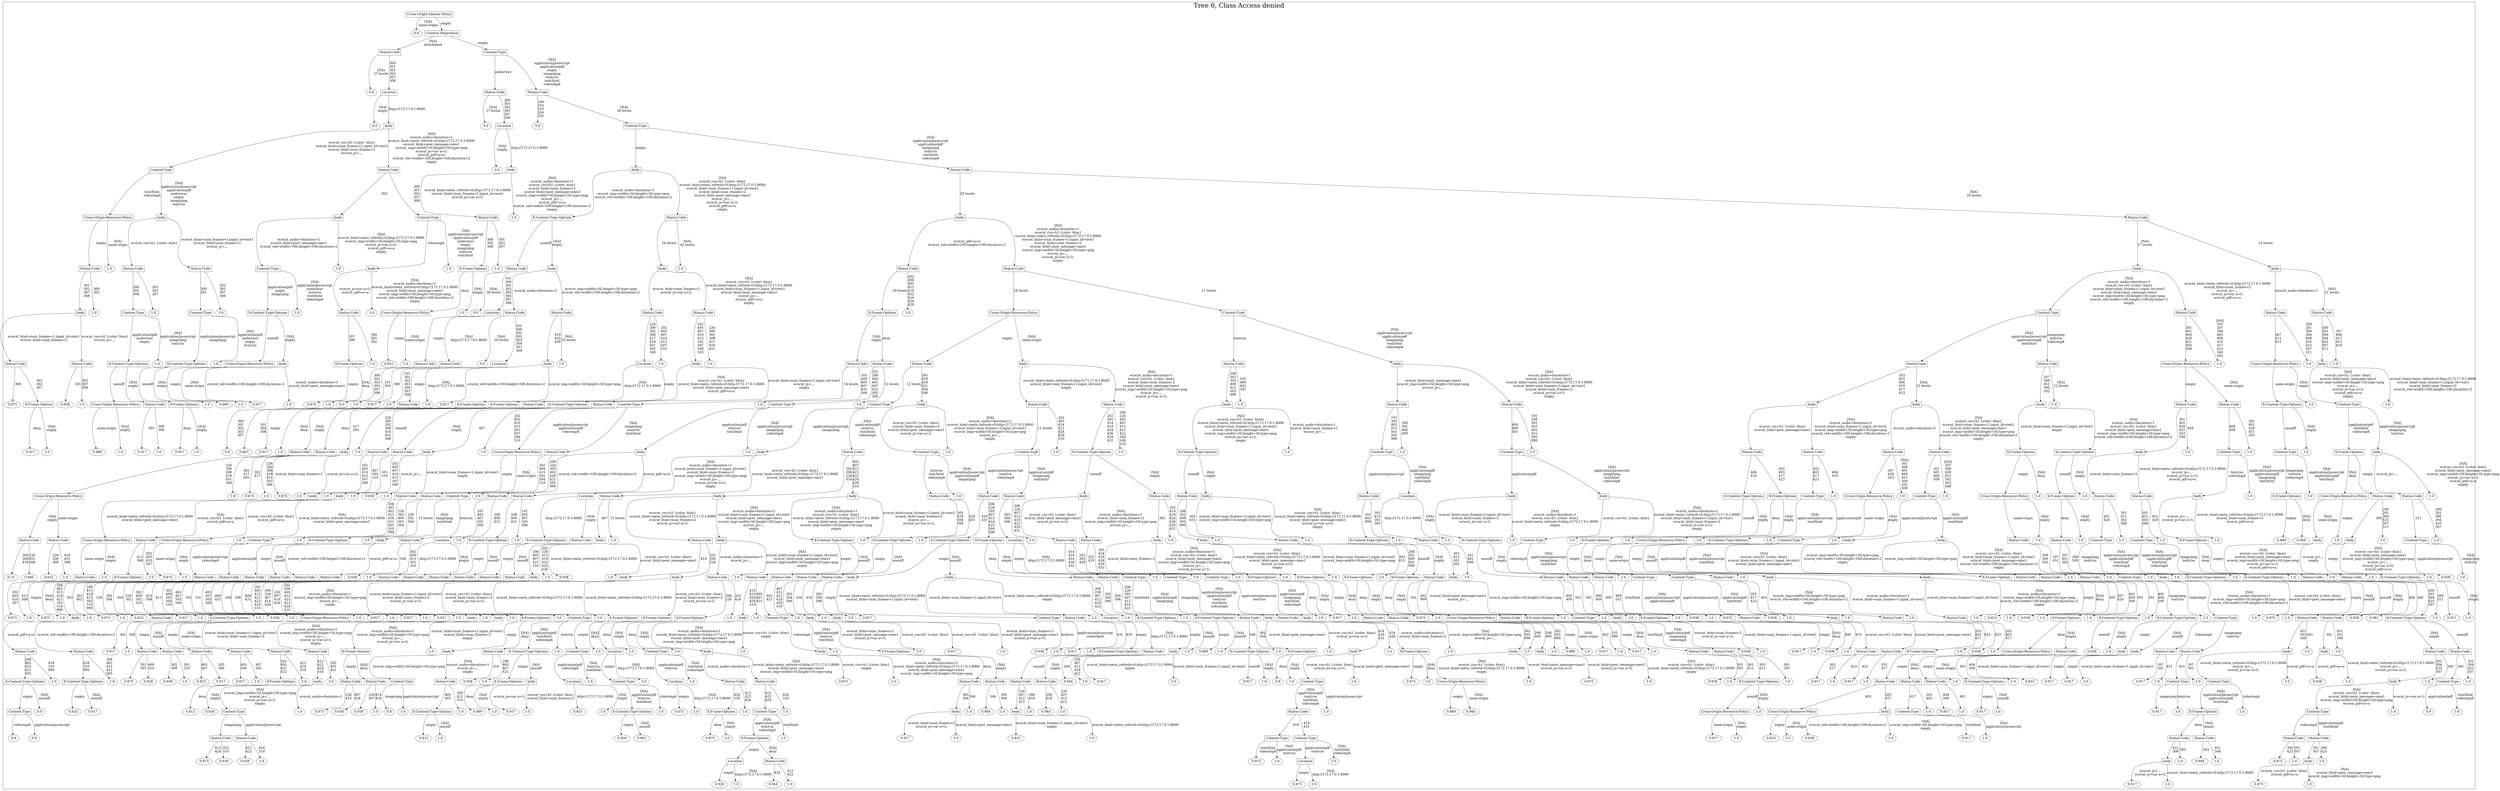 /*
Generated by:
    http://https://github.com/h2oai/h2o-3/tree/master/h2o-genmodel/src/main/java/hex/genmodel/tools/PrintMojo.java
*/

/*
On a mac:

$ brew install graphviz
$ dot -Tpng file.gv -o file.png
$ open file.png
*/

digraph G {

subgraph cluster_0 {
/* Nodes */

/* Level 0 */
{
"SG_0_Node_0" [shape=box, fontsize=20, label="Cross-Origin-Opener-Policy"]
}

/* Level 1 */
{
"SG_0_Node_538" [fontsize=20, label="0.0"]
"SG_0_Node_1" [shape=box, fontsize=20, label="Content-Disposition"]
}

/* Level 2 */
{
"SG_0_Node_2" [shape=box, fontsize=20, label="Status-Code"]
"SG_0_Node_3" [shape=box, fontsize=20, label="Content-Type"]
}

/* Level 3 */
{
"SG_0_Node_539" [fontsize=20, label="0.0"]
"SG_0_Node_4" [shape=box, fontsize=20, label="Location"]
"SG_0_Node_5" [shape=box, fontsize=20, label="Status-Code"]
"SG_0_Node_6" [shape=box, fontsize=20, label="Status-Code"]
}

/* Level 4 */
{
"SG_0_Node_540" [fontsize=20, label="0.0"]
"SG_0_Node_7" [shape=box, fontsize=20, label="body"]
"SG_0_Node_541" [fontsize=20, label="0.0"]
"SG_0_Node_8" [shape=box, fontsize=20, label="Location"]
"SG_0_Node_542" [fontsize=20, label="0.0"]
"SG_0_Node_9" [shape=box, fontsize=20, label="Content-Type"]
}

/* Level 5 */
{
"SG_0_Node_10" [shape=box, fontsize=20, label="Content-Type"]
"SG_0_Node_11" [shape=box, fontsize=20, label="Status-Code"]
"SG_0_Node_543" [fontsize=20, label="0.0"]
"SG_0_Node_12" [shape=box, fontsize=20, label="body"]
"SG_0_Node_13" [shape=box, fontsize=20, label="body"]
"SG_0_Node_14" [shape=box, fontsize=20, label="Status-Code"]
}

/* Level 6 */
{
"SG_0_Node_15" [shape=box, fontsize=20, label="Cross-Origin-Resource-Policy"]
"SG_0_Node_16" [shape=box, fontsize=20, label="body"]
"SG_0_Node_17" [shape=box, fontsize=20, label="body"]
"SG_0_Node_18" [shape=box, fontsize=20, label="Content-Type"]
"SG_0_Node_19" [shape=box, fontsize=20, label="Status-Code"]
"SG_0_Node_544" [fontsize=20, label="1.0"]
"SG_0_Node_20" [shape=box, fontsize=20, label="X-Content-Type-Options"]
"SG_0_Node_21" [shape=box, fontsize=20, label="Status-Code"]
"SG_0_Node_22" [shape=box, fontsize=20, label="body"]
"SG_0_Node_23" [shape=box, fontsize=20, label="Status-Code"]
}

/* Level 7 */
{
"SG_0_Node_24" [shape=box, fontsize=20, label="Status-Code"]
"SG_0_Node_545" [fontsize=20, label="1.0"]
"SG_0_Node_25" [shape=box, fontsize=20, label="Status-Code"]
"SG_0_Node_26" [shape=box, fontsize=20, label="Status-Code"]
"SG_0_Node_27" [shape=box, fontsize=20, label="Content-Type"]
"SG_0_Node_546" [fontsize=20, label="1.0"]
"SG_0_Node_28" [shape=box, fontsize=20, label="body"]
"SG_0_Node_547" [fontsize=20, label="1.0"]
"SG_0_Node_29" [shape=box, fontsize=20, label="X-Frame-Options"]
"SG_0_Node_548" [fontsize=20, label="1.0"]
"SG_0_Node_30" [shape=box, fontsize=20, label="Status-Code"]
"SG_0_Node_31" [shape=box, fontsize=20, label="body"]
"SG_0_Node_32" [shape=box, fontsize=20, label="body"]
"SG_0_Node_549" [fontsize=20, label="1.0"]
"SG_0_Node_33" [shape=box, fontsize=20, label="Status-Code"]
"SG_0_Node_34" [shape=box, fontsize=20, label="Status-Code"]
"SG_0_Node_35" [shape=box, fontsize=20, label="body"]
"SG_0_Node_36" [shape=box, fontsize=20, label="body"]
}

/* Level 8 */
{
"SG_0_Node_37" [shape=box, fontsize=20, label="body"]
"SG_0_Node_550" [fontsize=20, label="1.0"]
"SG_0_Node_38" [shape=box, fontsize=20, label="Content-Type"]
"SG_0_Node_551" [fontsize=20, label="1.0"]
"SG_0_Node_39" [shape=box, fontsize=20, label="Content-Type"]
"SG_0_Node_552" [fontsize=20, label="1.0"]
"SG_0_Node_40" [shape=box, fontsize=20, label="X-Content-Type-Options"]
"SG_0_Node_553" [fontsize=20, label="1.0"]
"SG_0_Node_41" [shape=box, fontsize=20, label="Status-Code"]
"SG_0_Node_554" [fontsize=20, label="1.0"]
"SG_0_Node_42" [shape=box, fontsize=20, label="Cross-Origin-Resource-Policy"]
"SG_0_Node_555" [fontsize=20, label="1.0"]
"SG_0_Node_556" [fontsize=20, label="0.0"]
"SG_0_Node_43" [shape=box, fontsize=20, label="Location"]
"SG_0_Node_44" [shape=box, fontsize=20, label="Status-Code"]
"SG_0_Node_45" [shape=box, fontsize=20, label="Status-Code"]
"SG_0_Node_46" [shape=box, fontsize=20, label="Status-Code"]
"SG_0_Node_47" [shape=box, fontsize=20, label="Status-Code"]
"SG_0_Node_48" [shape=box, fontsize=20, label="X-Frame-Options"]
"SG_0_Node_557" [fontsize=20, label="1.0"]
"SG_0_Node_49" [shape=box, fontsize=20, label="Cross-Origin-Resource-Policy"]
"SG_0_Node_50" [shape=box, fontsize=20, label="Content-Type"]
"SG_0_Node_51" [shape=box, fontsize=20, label="Content-Type"]
"SG_0_Node_52" [shape=box, fontsize=20, label="Status-Code"]
"SG_0_Node_53" [shape=box, fontsize=20, label="Status-Code"]
"SG_0_Node_54" [shape=box, fontsize=20, label="Status-Code"]
}

/* Level 9 */
{
"SG_0_Node_55" [shape=box, fontsize=20, label="Status-Code"]
"SG_0_Node_56" [shape=box, fontsize=20, label="Status-Code"]
"SG_0_Node_57" [shape=box, fontsize=20, label="X-Content-Type-Options"]
"SG_0_Node_558" [fontsize=20, label="1.0"]
"SG_0_Node_58" [shape=box, fontsize=20, label="X-Content-Type-Options"]
"SG_0_Node_559" [fontsize=20, label="1.0"]
"SG_0_Node_59" [shape=box, fontsize=20, label="Cross-Origin-Resource-Policy"]
"SG_0_Node_60" [shape=box, fontsize=20, label="body"]
"SG_0_Node_61" [shape=box, fontsize=20, label="X-Frame-Options"]
"SG_0_Node_560" [fontsize=20, label="1.0"]
"SG_0_Node_561" [fontsize=20, label="0.833"]
"SG_0_Node_562" [fontsize=20, label="1.0"]
"SG_0_Node_63" [shape=box, fontsize=20, label="Status-Code"]
"SG_0_Node_64" [shape=box, fontsize=20, label="Status-Code"]
"SG_0_Node_563" [fontsize=20, label="0.0"]
"SG_0_Node_65" [shape=box, fontsize=20, label="Location"]
"SG_0_Node_66" [shape=box, fontsize=20, label="body"]
"SG_0_Node_564" [fontsize=20, label="1.0"]
"SG_0_Node_67" [shape=box, fontsize=20, label="Location"]
"SG_0_Node_565" [fontsize=20, label="1.0"]
"SG_0_Node_68" [shape=box, fontsize=20, label="body"]
"SG_0_Node_566" [fontsize=20, label="1.0"]
"SG_0_Node_69" [shape=box, fontsize=20, label="Status-Code"]
"SG_0_Node_70" [shape=box, fontsize=20, label="Status-Code"]
"SG_0_Node_71" [shape=box, fontsize=20, label="Status-Code"]
"SG_0_Node_72" [shape=box, fontsize=20, label="body"]
"SG_0_Node_73" [shape=box, fontsize=20, label="Status-Code"]
"SG_0_Node_74" [shape=box, fontsize=20, label="body"]
"SG_0_Node_75" [shape=box, fontsize=20, label="Status-Code"]
"SG_0_Node_76" [shape=box, fontsize=20, label="Status-Code"]
"SG_0_Node_77" [shape=box, fontsize=20, label="Cross-Origin-Resource-Policy"]
"SG_0_Node_567" [fontsize=20, label="1.0"]
"SG_0_Node_78" [shape=box, fontsize=20, label="Cross-Origin-Resource-Policy"]
"SG_0_Node_568" [fontsize=20, label="1.0"]
"SG_0_Node_79" [shape=box, fontsize=20, label="body"]
"SG_0_Node_569" [fontsize=20, label="1.0"]
}

/* Level 10 */
{
"SG_0_Node_570" [fontsize=20, label="0.875"]
"SG_0_Node_81" [shape=box, fontsize=20, label="X-Frame-Options"]
"SG_0_Node_571" [fontsize=20, label="0.938"]
"SG_0_Node_572" [fontsize=20, label="1.0"]
"SG_0_Node_83" [shape=box, fontsize=20, label="Cross-Origin-Resource-Policy"]
"SG_0_Node_84" [shape=box, fontsize=20, label="Status-Code"]
"SG_0_Node_85" [shape=box, fontsize=20, label="X-Frame-Options"]
"SG_0_Node_573" [fontsize=20, label="1.0"]
"SG_0_Node_574" [fontsize=20, label="0.889"]
"SG_0_Node_575" [fontsize=20, label="1.0"]
"SG_0_Node_576" [fontsize=20, label="0.917"]
"SG_0_Node_577" [fontsize=20, label="1.0"]
"SG_0_Node_578" [fontsize=20, label="0.875"]
"SG_0_Node_579" [fontsize=20, label="1.0"]
"SG_0_Node_580" [fontsize=20, label="0.0"]
"SG_0_Node_581" [fontsize=20, label="1.0"]
"SG_0_Node_582" [fontsize=20, label="0.917"]
"SG_0_Node_583" [fontsize=20, label="1.0"]
"SG_0_Node_90" [shape=box, fontsize=20, label="Status-Code"]
"SG_0_Node_584" [fontsize=20, label="1.0"]
"SG_0_Node_585" [fontsize=20, label="0.917"]
"SG_0_Node_92" [shape=box, fontsize=20, label="X-Frame-Options"]
"SG_0_Node_93" [shape=box, fontsize=20, label="X-Frame-Options"]
"SG_0_Node_94" [shape=box, fontsize=20, label="Status-Code"]
"SG_0_Node_95" [shape=box, fontsize=20, label="X-Content-Type-Options"]
"SG_0_Node_96" [shape=box, fontsize=20, label="Status-Code"]
"SG_0_Node_97" [shape=box, fontsize=20, label="Content-Type"]
"SG_0_Node_586" [fontsize=20, label="1.0"]
"SG_0_Node_98" [shape=box, fontsize=20, label="Content-Type"]
"SG_0_Node_587" [fontsize=20, label="1.0"]
"SG_0_Node_99" [shape=box, fontsize=20, label="Content-Type"]
"SG_0_Node_100" [shape=box, fontsize=20, label="body"]
"SG_0_Node_101" [shape=box, fontsize=20, label="Status-Code"]
"SG_0_Node_102" [shape=box, fontsize=20, label="Status-Code"]
"SG_0_Node_103" [shape=box, fontsize=20, label="body"]
"SG_0_Node_588" [fontsize=20, label="1.0"]
"SG_0_Node_104" [shape=box, fontsize=20, label="Status-Code"]
"SG_0_Node_105" [shape=box, fontsize=20, label="Status-Code"]
"SG_0_Node_106" [shape=box, fontsize=20, label="body"]
"SG_0_Node_107" [shape=box, fontsize=20, label="body"]
"SG_0_Node_108" [shape=box, fontsize=20, label="body"]
"SG_0_Node_589" [fontsize=20, label="1.0"]
"SG_0_Node_109" [shape=box, fontsize=20, label="Status-Code"]
"SG_0_Node_110" [shape=box, fontsize=20, label="Status-Code"]
"SG_0_Node_111" [shape=box, fontsize=20, label="X-Content-Type-Options"]
"SG_0_Node_590" [fontsize=20, label="1.0"]
"SG_0_Node_112" [shape=box, fontsize=20, label="Content-Type"]
"SG_0_Node_591" [fontsize=20, label="1.0"]
}

/* Level 11 */
{
"SG_0_Node_592" [fontsize=20, label="0.917"]
"SG_0_Node_593" [fontsize=20, label="1.0"]
"SG_0_Node_594" [fontsize=20, label="0.889"]
"SG_0_Node_595" [fontsize=20, label="1.0"]
"SG_0_Node_596" [fontsize=20, label="0.917"]
"SG_0_Node_597" [fontsize=20, label="1.0"]
"SG_0_Node_598" [fontsize=20, label="0.917"]
"SG_0_Node_599" [fontsize=20, label="1.0"]
"SG_0_Node_600" [fontsize=20, label="0.0"]
"SG_0_Node_601" [fontsize=20, label="0.667"]
"SG_0_Node_602" [fontsize=20, label="0.917"]
"SG_0_Node_603" [fontsize=20, label="1.0"]
"SG_0_Node_119" [shape=box, fontsize=20, label="Status-Code"]
"SG_0_Node_120" [shape=box, fontsize=20, label="Status-Code"]
"SG_0_Node_121" [shape=box, fontsize=20, label="body"]
"SG_0_Node_604" [fontsize=20, label="1.0"]
"SG_0_Node_122" [shape=box, fontsize=20, label="Status-Code"]
"SG_0_Node_123" [shape=box, fontsize=20, label="Status-Code"]
"SG_0_Node_124" [shape=box, fontsize=20, label="body"]
"SG_0_Node_605" [fontsize=20, label="1.0"]
"SG_0_Node_125" [shape=box, fontsize=20, label="Cross-Origin-Resource-Policy"]
"SG_0_Node_126" [shape=box, fontsize=20, label="Status-Code"]
"SG_0_Node_127" [shape=box, fontsize=20, label="body"]
"SG_0_Node_606" [fontsize=20, label="1.0"]
"SG_0_Node_128" [shape=box, fontsize=20, label="body"]
"SG_0_Node_129" [shape=box, fontsize=20, label="Status-Code"]
"SG_0_Node_130" [shape=box, fontsize=20, label="Content-Type"]
"SG_0_Node_607" [fontsize=20, label="1.0"]
"SG_0_Node_131" [shape=box, fontsize=20, label="Content-Type"]
"SG_0_Node_608" [fontsize=20, label="1.0"]
"SG_0_Node_132" [shape=box, fontsize=20, label="X-Content-Type-Options"]
"SG_0_Node_609" [fontsize=20, label="1.0"]
"SG_0_Node_133" [shape=box, fontsize=20, label="X-Content-Type-Options"]
"SG_0_Node_610" [fontsize=20, label="1.0"]
"SG_0_Node_134" [shape=box, fontsize=20, label="Content-Type"]
"SG_0_Node_611" [fontsize=20, label="1.0"]
"SG_0_Node_135" [shape=box, fontsize=20, label="Content-Type"]
"SG_0_Node_612" [fontsize=20, label="1.0"]
"SG_0_Node_136" [shape=box, fontsize=20, label="Status-Code"]
"SG_0_Node_137" [shape=box, fontsize=20, label="Status-Code"]
"SG_0_Node_138" [shape=box, fontsize=20, label="Status-Code"]
"SG_0_Node_139" [shape=box, fontsize=20, label="Status-Code"]
"SG_0_Node_140" [shape=box, fontsize=20, label="X-Frame-Options"]
"SG_0_Node_141" [shape=box, fontsize=20, label="X-Content-Type-Options"]
"SG_0_Node_142" [shape=box, fontsize=20, label="body"]
"SG_0_Node_613" [fontsize=20, label="1.0"]
"SG_0_Node_143" [shape=box, fontsize=20, label="Content-Type"]
"SG_0_Node_614" [fontsize=20, label="1.0"]
"SG_0_Node_144" [shape=box, fontsize=20, label="Content-Type"]
"SG_0_Node_615" [fontsize=20, label="1.0"]
"SG_0_Node_145" [shape=box, fontsize=20, label="X-Frame-Options"]
"SG_0_Node_146" [shape=box, fontsize=20, label="body"]
}

/* Level 12 */
{
"SG_0_Node_147" [shape=box, fontsize=20, label="Cross-Origin-Resource-Policy"]
"SG_0_Node_616" [fontsize=20, label="1.0"]
"SG_0_Node_617" [fontsize=20, label="0.875"]
"SG_0_Node_618" [fontsize=20, label="1.0"]
"SG_0_Node_619" [fontsize=20, label="0.875"]
"SG_0_Node_620" [fontsize=20, label="1.0"]
"SG_0_Node_150" [shape=box, fontsize=20, label="body"]
"SG_0_Node_621" [fontsize=20, label="1.0"]
"SG_0_Node_151" [shape=box, fontsize=20, label="body"]
"SG_0_Node_622" [fontsize=20, label="1.0"]
"SG_0_Node_623" [fontsize=20, label="0.938"]
"SG_0_Node_624" [fontsize=20, label="1.0"]
"SG_0_Node_153" [shape=box, fontsize=20, label="Status-Code"]
"SG_0_Node_154" [shape=box, fontsize=20, label="Status-Code"]
"SG_0_Node_155" [shape=box, fontsize=20, label="Content-Type"]
"SG_0_Node_625" [fontsize=20, label="1.0"]
"SG_0_Node_156" [shape=box, fontsize=20, label="Status-Code"]
"SG_0_Node_157" [shape=box, fontsize=20, label="Status-Code"]
"SG_0_Node_158" [shape=box, fontsize=20, label="Location"]
"SG_0_Node_159" [shape=box, fontsize=20, label="Status-Code"]
"SG_0_Node_160" [shape=box, fontsize=20, label="body"]
"SG_0_Node_161" [shape=box, fontsize=20, label="body"]
"SG_0_Node_162" [shape=box, fontsize=20, label="Status-Code"]
"SG_0_Node_626" [fontsize=20, label="1.0"]
"SG_0_Node_163" [shape=box, fontsize=20, label="Status-Code"]
"SG_0_Node_164" [shape=box, fontsize=20, label="Status-Code"]
"SG_0_Node_165" [shape=box, fontsize=20, label="body"]
"SG_0_Node_166" [shape=box, fontsize=20, label="Status-Code"]
"SG_0_Node_167" [shape=box, fontsize=20, label="Status-Code"]
"SG_0_Node_168" [shape=box, fontsize=20, label="body"]
"SG_0_Node_169" [shape=box, fontsize=20, label="Status-Code"]
"SG_0_Node_170" [shape=box, fontsize=20, label="Location"]
"SG_0_Node_171" [shape=box, fontsize=20, label="body"]
"SG_0_Node_172" [shape=box, fontsize=20, label="body"]
"SG_0_Node_173" [shape=box, fontsize=20, label="X-Content-Type-Options"]
"SG_0_Node_174" [shape=box, fontsize=20, label="X-Frame-Options"]
"SG_0_Node_175" [shape=box, fontsize=20, label="Content-Type"]
"SG_0_Node_627" [fontsize=20, label="1.0"]
"SG_0_Node_176" [shape=box, fontsize=20, label="Cross-Origin-Resource-Policy"]
"SG_0_Node_628" [fontsize=20, label="1.0"]
"SG_0_Node_177" [shape=box, fontsize=20, label="Content-Type"]
"SG_0_Node_629" [fontsize=20, label="1.0"]
"SG_0_Node_178" [shape=box, fontsize=20, label="Cross-Origin-Resource-Policy"]
"SG_0_Node_630" [fontsize=20, label="1.0"]
"SG_0_Node_179" [shape=box, fontsize=20, label="X-Frame-Options"]
"SG_0_Node_631" [fontsize=20, label="1.0"]
"SG_0_Node_180" [shape=box, fontsize=20, label="Status-Code"]
"SG_0_Node_181" [shape=box, fontsize=20, label="Status-Code"]
"SG_0_Node_182" [shape=box, fontsize=20, label="body"]
"SG_0_Node_632" [fontsize=20, label="1.0"]
"SG_0_Node_183" [shape=box, fontsize=20, label="X-Frame-Options"]
"SG_0_Node_633" [fontsize=20, label="1.0"]
"SG_0_Node_184" [shape=box, fontsize=20, label="Cross-Origin-Resource-Policy"]
"SG_0_Node_185" [shape=box, fontsize=20, label="Status-Code"]
"SG_0_Node_186" [shape=box, fontsize=20, label="Status-Code"]
"SG_0_Node_634" [fontsize=20, label="1.0"]
}

/* Level 13 */
{
"SG_0_Node_187" [shape=box, fontsize=20, label="Status-Code"]
"SG_0_Node_188" [shape=box, fontsize=20, label="Status-Code"]
"SG_0_Node_189" [shape=box, fontsize=20, label="Cross-Origin-Resource-Policy"]
"SG_0_Node_190" [shape=box, fontsize=20, label="Status-Code"]
"SG_0_Node_191" [shape=box, fontsize=20, label="Cross-Origin-Resource-Policy"]
"SG_0_Node_635" [fontsize=20, label="1.0"]
"SG_0_Node_192" [shape=box, fontsize=20, label="Content-Type"]
"SG_0_Node_636" [fontsize=20, label="1.0"]
"SG_0_Node_193" [shape=box, fontsize=20, label="X-Content-Type-Options"]
"SG_0_Node_637" [fontsize=20, label="1.0"]
"SG_0_Node_194" [shape=box, fontsize=20, label="body"]
"SG_0_Node_195" [shape=box, fontsize=20, label="Status-Code"]
"SG_0_Node_196" [shape=box, fontsize=20, label="Location"]
"SG_0_Node_638" [fontsize=20, label="1.0"]
"SG_0_Node_197" [shape=box, fontsize=20, label="X-Content-Type-Options"]
"SG_0_Node_639" [fontsize=20, label="1.0"]
"SG_0_Node_198" [shape=box, fontsize=20, label="X-Content-Type-Options"]
"SG_0_Node_199" [shape=box, fontsize=20, label="Status-Code"]
"SG_0_Node_200" [shape=box, fontsize=20, label="body"]
"SG_0_Node_640" [fontsize=20, label="1.0"]
"SG_0_Node_201" [shape=box, fontsize=20, label="Status-Code"]
"SG_0_Node_202" [shape=box, fontsize=20, label="body"]
"SG_0_Node_203" [shape=box, fontsize=20, label="X-Content-Type-Options"]
"SG_0_Node_641" [fontsize=20, label="1.0"]
"SG_0_Node_204" [shape=box, fontsize=20, label="X-Content-Type-Options"]
"SG_0_Node_642" [fontsize=20, label="1.0"]
"SG_0_Node_205" [shape=box, fontsize=20, label="X-Content-Type-Options"]
"SG_0_Node_206" [shape=box, fontsize=20, label="X-Frame-Options"]
"SG_0_Node_207" [shape=box, fontsize=20, label="Location"]
"SG_0_Node_643" [fontsize=20, label="1.0"]
"SG_0_Node_208" [shape=box, fontsize=20, label="Status-Code"]
"SG_0_Node_209" [shape=box, fontsize=20, label="Status-Code"]
"SG_0_Node_210" [shape=box, fontsize=20, label="body"]
"SG_0_Node_644" [fontsize=20, label="1.0"]
"SG_0_Node_211" [shape=box, fontsize=20, label="body"]
"SG_0_Node_645" [fontsize=20, label="1.0"]
"SG_0_Node_212" [shape=box, fontsize=20, label="Status-Code"]
"SG_0_Node_646" [fontsize=20, label="1.0"]
"SG_0_Node_213" [shape=box, fontsize=20, label="X-Content-Type-Options"]
"SG_0_Node_647" [fontsize=20, label="1.0"]
"SG_0_Node_214" [shape=box, fontsize=20, label="Status-Code"]
"SG_0_Node_648" [fontsize=20, label="1.0"]
"SG_0_Node_215" [shape=box, fontsize=20, label="X-Content-Type-Options"]
"SG_0_Node_649" [fontsize=20, label="1.0"]
"SG_0_Node_216" [shape=box, fontsize=20, label="Content-Type"]
"SG_0_Node_650" [fontsize=20, label="1.0"]
"SG_0_Node_217" [shape=box, fontsize=20, label="X-Frame-Options"]
"SG_0_Node_651" [fontsize=20, label="1.0"]
"SG_0_Node_218" [shape=box, fontsize=20, label="Cross-Origin-Resource-Policy"]
"SG_0_Node_652" [fontsize=20, label="1.0"]
"SG_0_Node_219" [shape=box, fontsize=20, label="X-Content-Type-Options"]
"SG_0_Node_653" [fontsize=20, label="1.0"]
"SG_0_Node_220" [shape=box, fontsize=20, label="Content-Type"]
"SG_0_Node_654" [fontsize=20, label="1.0"]
"SG_0_Node_221" [shape=box, fontsize=20, label="body"]
"SG_0_Node_222" [shape=box, fontsize=20, label="body"]
"SG_0_Node_223" [shape=box, fontsize=20, label="Status-Code"]
"SG_0_Node_655" [fontsize=20, label="1.0"]
"SG_0_Node_224" [shape=box, fontsize=20, label="Status-Code"]
"SG_0_Node_656" [fontsize=20, label="1.0"]
"SG_0_Node_225" [shape=box, fontsize=20, label="Content-Type"]
"SG_0_Node_657" [fontsize=20, label="1.0"]
"SG_0_Node_226" [shape=box, fontsize=20, label="Content-Type"]
"SG_0_Node_658" [fontsize=20, label="1.0"]
"SG_0_Node_227" [shape=box, fontsize=20, label="X-Frame-Options"]
"SG_0_Node_659" [fontsize=20, label="1.0"]
"SG_0_Node_660" [fontsize=20, label="0.889"]
"SG_0_Node_661" [fontsize=20, label="0.944"]
"SG_0_Node_230" [shape=box, fontsize=20, label="body"]
"SG_0_Node_662" [fontsize=20, label="1.0"]
"SG_0_Node_231" [shape=box, fontsize=20, label="body"]
"SG_0_Node_663" [fontsize=20, label="1.0"]
"SG_0_Node_232" [shape=box, fontsize=20, label="Content-Type"]
"SG_0_Node_664" [fontsize=20, label="1.0"]
}

/* Level 14 */
{
"SG_0_Node_665" [fontsize=20, label="0.75"]
"SG_0_Node_666" [fontsize=20, label="0.846"]
"SG_0_Node_667" [fontsize=20, label="0.833"]
"SG_0_Node_668" [fontsize=20, label="1.0"]
"SG_0_Node_236" [shape=box, fontsize=20, label="Status-Code"]
"SG_0_Node_669" [fontsize=20, label="1.0"]
"SG_0_Node_237" [shape=box, fontsize=20, label="X-Frame-Options"]
"SG_0_Node_670" [fontsize=20, label="1.0"]
"SG_0_Node_671" [fontsize=20, label="0.875"]
"SG_0_Node_672" [fontsize=20, label="1.0"]
"SG_0_Node_239" [shape=box, fontsize=20, label="Status-Code"]
"SG_0_Node_240" [shape=box, fontsize=20, label="Status-Code"]
"SG_0_Node_241" [shape=box, fontsize=20, label="Status-Code"]
"SG_0_Node_242" [shape=box, fontsize=20, label="Status-Code"]
"SG_0_Node_243" [shape=box, fontsize=20, label="Status-Code"]
"SG_0_Node_244" [shape=box, fontsize=20, label="Status-Code"]
"SG_0_Node_673" [fontsize=20, label="0.938"]
"SG_0_Node_674" [fontsize=20, label="1.0"]
"SG_0_Node_246" [shape=box, fontsize=20, label="Status-Code"]
"SG_0_Node_247" [shape=box, fontsize=20, label="Status-Code"]
"SG_0_Node_248" [shape=box, fontsize=20, label="Status-Code"]
"SG_0_Node_249" [shape=box, fontsize=20, label="Status-Code"]
"SG_0_Node_250" [shape=box, fontsize=20, label="Status-Code"]
"SG_0_Node_251" [shape=box, fontsize=20, label="Status-Code"]
"SG_0_Node_252" [shape=box, fontsize=20, label="body"]
"SG_0_Node_675" [fontsize=20, label="1.0"]
"SG_0_Node_676" [fontsize=20, label="0.938"]
"SG_0_Node_677" [fontsize=20, label="1.0"]
"SG_0_Node_254" [shape=box, fontsize=20, label="body"]
"SG_0_Node_255" [shape=box, fontsize=20, label="body"]
"SG_0_Node_256" [shape=box, fontsize=20, label="Status-Code"]
"SG_0_Node_678" [fontsize=20, label="1.0"]
"SG_0_Node_257" [shape=box, fontsize=20, label="Status-Code"]
"SG_0_Node_258" [shape=box, fontsize=20, label="Status-Code"]
"SG_0_Node_259" [shape=box, fontsize=20, label="Status-Code"]
"SG_0_Node_260" [shape=box, fontsize=20, label="Status-Code"]
"SG_0_Node_261" [shape=box, fontsize=20, label="body"]
"SG_0_Node_262" [shape=box, fontsize=20, label="body"]
"SG_0_Node_263" [shape=box, fontsize=20, label="Status-Code"]
"SG_0_Node_264" [shape=box, fontsize=20, label="Status-Code"]
"SG_0_Node_265" [shape=box, fontsize=20, label="Content-Type"]
"SG_0_Node_679" [fontsize=20, label="1.0"]
"SG_0_Node_266" [shape=box, fontsize=20, label="Content-Type"]
"SG_0_Node_680" [fontsize=20, label="1.0"]
"SG_0_Node_267" [shape=box, fontsize=20, label="Content-Type"]
"SG_0_Node_681" [fontsize=20, label="1.0"]
"SG_0_Node_268" [shape=box, fontsize=20, label="X-Frame-Options"]
"SG_0_Node_682" [fontsize=20, label="1.0"]
"SG_0_Node_269" [shape=box, fontsize=20, label="X-Frame-Options"]
"SG_0_Node_683" [fontsize=20, label="1.0"]
"SG_0_Node_270" [shape=box, fontsize=20, label="X-Frame-Options"]
"SG_0_Node_684" [fontsize=20, label="1.0"]
"SG_0_Node_271" [shape=box, fontsize=20, label="X-Frame-Options"]
"SG_0_Node_272" [shape=box, fontsize=20, label="Status-Code"]
"SG_0_Node_273" [shape=box, fontsize=20, label="body"]
"SG_0_Node_685" [fontsize=20, label="1.0"]
"SG_0_Node_274" [shape=box, fontsize=20, label="Status-Code"]
"SG_0_Node_275" [shape=box, fontsize=20, label="Status-Code"]
"SG_0_Node_276" [shape=box, fontsize=20, label="Status-Code"]
"SG_0_Node_686" [fontsize=20, label="1.0"]
"SG_0_Node_277" [shape=box, fontsize=20, label="Content-Type"]
"SG_0_Node_278" [shape=box, fontsize=20, label="Content-Type"]
"SG_0_Node_279" [shape=box, fontsize=20, label="Status-Code"]
"SG_0_Node_687" [fontsize=20, label="1.0"]
"SG_0_Node_280" [shape=box, fontsize=20, label="body"]
"SG_0_Node_281" [shape=box, fontsize=20, label="body"]
"SG_0_Node_282" [shape=box, fontsize=20, label="X-Frame-Options"]
"SG_0_Node_283" [shape=box, fontsize=20, label="Status-Code"]
"SG_0_Node_284" [shape=box, fontsize=20, label="Status-Code"]
"SG_0_Node_688" [fontsize=20, label="1.0"]
"SG_0_Node_285" [shape=box, fontsize=20, label="Status-Code"]
"SG_0_Node_689" [fontsize=20, label="1.0"]
"SG_0_Node_286" [shape=box, fontsize=20, label="Content-Type"]
"SG_0_Node_690" [fontsize=20, label="1.0"]
"SG_0_Node_287" [shape=box, fontsize=20, label="body"]
"SG_0_Node_691" [fontsize=20, label="1.0"]
"SG_0_Node_288" [shape=box, fontsize=20, label="X-Content-Type-Options"]
"SG_0_Node_692" [fontsize=20, label="1.0"]
"SG_0_Node_289" [shape=box, fontsize=20, label="X-Content-Type-Options"]
"SG_0_Node_693" [fontsize=20, label="1.0"]
"SG_0_Node_290" [shape=box, fontsize=20, label="Status-Code"]
"SG_0_Node_694" [fontsize=20, label="1.0"]
"SG_0_Node_291" [shape=box, fontsize=20, label="Status-Code"]
"SG_0_Node_695" [fontsize=20, label="1.0"]
"SG_0_Node_292" [shape=box, fontsize=20, label="X-Content-Type-Options"]
"SG_0_Node_696" [fontsize=20, label="1.0"]
"SG_0_Node_697" [fontsize=20, label="0.938"]
"SG_0_Node_698" [fontsize=20, label="1.0"]
}

/* Level 15 */
{
"SG_0_Node_699" [fontsize=20, label="0.875"]
"SG_0_Node_700" [fontsize=20, label="1.0"]
"SG_0_Node_701" [fontsize=20, label="0.875"]
"SG_0_Node_702" [fontsize=20, label="1.0"]
"SG_0_Node_296" [shape=box, fontsize=20, label="body"]
"SG_0_Node_703" [fontsize=20, label="1.0"]
"SG_0_Node_704" [fontsize=20, label="0.875"]
"SG_0_Node_705" [fontsize=20, label="1.0"]
"SG_0_Node_706" [fontsize=20, label="0.833"]
"SG_0_Node_299" [shape=box, fontsize=20, label="Status-Code"]
"SG_0_Node_707" [fontsize=20, label="0.917"]
"SG_0_Node_708" [fontsize=20, label="1.0"]
"SG_0_Node_301" [shape=box, fontsize=20, label="X-Content-Type-Options"]
"SG_0_Node_709" [fontsize=20, label="1.0"]
"SG_0_Node_710" [fontsize=20, label="0.938"]
"SG_0_Node_711" [fontsize=20, label="1.0"]
"SG_0_Node_303" [shape=box, fontsize=20, label="Cross-Origin-Resource-Policy"]
"SG_0_Node_712" [fontsize=20, label="1.0"]
"SG_0_Node_713" [fontsize=20, label="0.917"]
"SG_0_Node_714" [fontsize=20, label="1.0"]
"SG_0_Node_715" [fontsize=20, label="0.917"]
"SG_0_Node_716" [fontsize=20, label="1.0"]
"SG_0_Node_717" [fontsize=20, label="0.917"]
"SG_0_Node_718" [fontsize=20, label="1.0"]
"SG_0_Node_307" [shape=box, fontsize=20, label="body"]
"SG_0_Node_719" [fontsize=20, label="1.0"]
"SG_0_Node_308" [shape=box, fontsize=20, label="body"]
"SG_0_Node_720" [fontsize=20, label="1.0"]
"SG_0_Node_309" [shape=box, fontsize=20, label="X-Frame-Options"]
"SG_0_Node_721" [fontsize=20, label="1.0"]
"SG_0_Node_310" [shape=box, fontsize=20, label="Content-Type"]
"SG_0_Node_722" [fontsize=20, label="1.0"]
"SG_0_Node_311" [shape=box, fontsize=20, label="X-Frame-Options"]
"SG_0_Node_312" [shape=box, fontsize=20, label="X-Frame-Options"]
"SG_0_Node_313" [shape=box, fontsize=20, label="X-Frame-Options"]
"SG_0_Node_723" [fontsize=20, label="1.0"]
"SG_0_Node_314" [shape=box, fontsize=20, label="body"]
"SG_0_Node_724" [fontsize=20, label="1.0"]
"SG_0_Node_315" [shape=box, fontsize=20, label="Content-Type"]
"SG_0_Node_725" [fontsize=20, label="1.0"]
"SG_0_Node_316" [shape=box, fontsize=20, label="body"]
"SG_0_Node_726" [fontsize=20, label="1.0"]
"SG_0_Node_317" [shape=box, fontsize=20, label="body"]
"SG_0_Node_727" [fontsize=20, label="1.0"]
"SG_0_Node_728" [fontsize=20, label="0.917"]
"SG_0_Node_319" [shape=box, fontsize=20, label="Content-Type"]
"SG_0_Node_320" [shape=box, fontsize=20, label="Status-Code"]
"SG_0_Node_729" [fontsize=20, label="1.0"]
"SG_0_Node_321" [shape=box, fontsize=20, label="Location"]
"SG_0_Node_730" [fontsize=20, label="1.0"]
"SG_0_Node_322" [shape=box, fontsize=20, label="X-Content-Type-Options"]
"SG_0_Node_731" [fontsize=20, label="1.0"]
"SG_0_Node_323" [shape=box, fontsize=20, label="X-Content-Type-Options"]
"SG_0_Node_324" [shape=box, fontsize=20, label="Status-Code"]
"SG_0_Node_325" [shape=box, fontsize=20, label="body"]
"SG_0_Node_326" [shape=box, fontsize=20, label="Status-Code"]
"SG_0_Node_327" [shape=box, fontsize=20, label="body"]
"SG_0_Node_732" [fontsize=20, label="1.0"]
"SG_0_Node_733" [fontsize=20, label="0.917"]
"SG_0_Node_734" [fontsize=20, label="1.0"]
"SG_0_Node_329" [shape=box, fontsize=20, label="Status-Code"]
"SG_0_Node_330" [shape=box, fontsize=20, label="Status-Code"]
"SG_0_Node_735" [fontsize=20, label="0.875"]
"SG_0_Node_736" [fontsize=20, label="1.0"]
"SG_0_Node_332" [shape=box, fontsize=20, label="Cross-Origin-Resource-Policy"]
"SG_0_Node_333" [shape=box, fontsize=20, label="Status-Code"]
"SG_0_Node_334" [shape=box, fontsize=20, label="X-Frame-Options"]
"SG_0_Node_737" [fontsize=20, label="1.0"]
"SG_0_Node_335" [shape=box, fontsize=20, label="Content-Type"]
"SG_0_Node_738" [fontsize=20, label="1.0"]
"SG_0_Node_336" [shape=box, fontsize=20, label="body"]
"SG_0_Node_739" [fontsize=20, label="1.0"]
"SG_0_Node_337" [shape=box, fontsize=20, label="X-Frame-Options"]
"SG_0_Node_740" [fontsize=20, label="1.0"]
"SG_0_Node_741" [fontsize=20, label="0.938"]
"SG_0_Node_742" [fontsize=20, label="1.0"]
"SG_0_Node_743" [fontsize=20, label="0.875"]
"SG_0_Node_340" [shape=box, fontsize=20, label="Status-Code"]
"SG_0_Node_744" [fontsize=20, label="0.938"]
"SG_0_Node_745" [fontsize=20, label="1.0"]
"SG_0_Node_342" [shape=box, fontsize=20, label="body"]
"SG_0_Node_746" [fontsize=20, label="1.0"]
"SG_0_Node_343" [shape=box, fontsize=20, label="Status-Code"]
"SG_0_Node_747" [fontsize=20, label="1.0"]
"SG_0_Node_344" [shape=box, fontsize=20, label="Status-Code"]
"SG_0_Node_748" [fontsize=20, label="1.0"]
"SG_0_Node_749" [fontsize=20, label="0.833"]
"SG_0_Node_750" [fontsize=20, label="1.0"]
"SG_0_Node_751" [fontsize=20, label="0.938"]
"SG_0_Node_752" [fontsize=20, label="1.0"]
"SG_0_Node_347" [shape=box, fontsize=20, label="X-Frame-Options"]
"SG_0_Node_753" [fontsize=20, label="1.0"]
"SG_0_Node_348" [shape=box, fontsize=20, label="X-Content-Type-Options"]
"SG_0_Node_754" [fontsize=20, label="1.0"]
"SG_0_Node_349" [shape=box, fontsize=20, label="X-Content-Type-Options"]
"SG_0_Node_755" [fontsize=20, label="1.0"]
"SG_0_Node_350" [shape=box, fontsize=20, label="Content-Type"]
"SG_0_Node_756" [fontsize=20, label="1.0"]
"SG_0_Node_757" [fontsize=20, label="0.875"]
"SG_0_Node_758" [fontsize=20, label="1.0"]
"SG_0_Node_352" [shape=box, fontsize=20, label="Status-Code"]
"SG_0_Node_353" [shape=box, fontsize=20, label="Status-Code"]
"SG_0_Node_759" [fontsize=20, label="0.938"]
"SG_0_Node_760" [fontsize=20, label="0.941"]
"SG_0_Node_356" [shape=box, fontsize=20, label="X-Content-Type-Options"]
"SG_0_Node_761" [fontsize=20, label="1.0"]
"SG_0_Node_762" [fontsize=20, label="0.917"]
"SG_0_Node_763" [fontsize=20, label="1.0"]
}

/* Level 16 */
{
"SG_0_Node_358" [shape=box, fontsize=20, label="Status-Code"]
"SG_0_Node_359" [shape=box, fontsize=20, label="Status-Code"]
"SG_0_Node_764" [fontsize=20, label="0.917"]
"SG_0_Node_765" [fontsize=20, label="1.0"]
"SG_0_Node_361" [shape=box, fontsize=20, label="Status-Code"]
"SG_0_Node_362" [shape=box, fontsize=20, label="Status-Code"]
"SG_0_Node_363" [shape=box, fontsize=20, label="Status-Code"]
"SG_0_Node_364" [shape=box, fontsize=20, label="Status-Code"]
"SG_0_Node_365" [shape=box, fontsize=20, label="Status-Code"]
"SG_0_Node_366" [shape=box, fontsize=20, label="Status-Code"]
"SG_0_Node_367" [shape=box, fontsize=20, label="X-Frame-Options"]
"SG_0_Node_766" [fontsize=20, label="1.0"]
"SG_0_Node_368" [shape=box, fontsize=20, label="body"]
"SG_0_Node_369" [shape=box, fontsize=20, label="Status-Code"]
"SG_0_Node_370" [shape=box, fontsize=20, label="X-Content-Type-Options"]
"SG_0_Node_767" [fontsize=20, label="1.0"]
"SG_0_Node_371" [shape=box, fontsize=20, label="Content-Type"]
"SG_0_Node_768" [fontsize=20, label="1.0"]
"SG_0_Node_372" [shape=box, fontsize=20, label="Location"]
"SG_0_Node_769" [fontsize=20, label="1.0"]
"SG_0_Node_373" [shape=box, fontsize=20, label="Content-Type"]
"SG_0_Node_770" [fontsize=20, label="1.0"]
"SG_0_Node_374" [shape=box, fontsize=20, label="body"]
"SG_0_Node_771" [fontsize=20, label="1.0"]
"SG_0_Node_375" [shape=box, fontsize=20, label="body"]
"SG_0_Node_772" [fontsize=20, label="1.0"]
"SG_0_Node_376" [shape=box, fontsize=20, label="X-Frame-Options"]
"SG_0_Node_773" [fontsize=20, label="1.0"]
"SG_0_Node_774" [fontsize=20, label="0.917"]
"SG_0_Node_775" [fontsize=20, label="1.0"]
"SG_0_Node_776" [fontsize=20, label="0.938"]
"SG_0_Node_777" [fontsize=20, label="1.0"]
"SG_0_Node_778" [fontsize=20, label="0.917"]
"SG_0_Node_779" [fontsize=20, label="1.0"]
"SG_0_Node_380" [shape=box, fontsize=20, label="X-Content-Type-Options"]
"SG_0_Node_381" [shape=box, fontsize=20, label="Status-Code"]
"SG_0_Node_382" [shape=box, fontsize=20, label="body"]
"SG_0_Node_780" [fontsize=20, label="1.0"]
"SG_0_Node_781" [fontsize=20, label="0.889"]
"SG_0_Node_782" [fontsize=20, label="1.0"]
"SG_0_Node_384" [shape=box, fontsize=20, label="X-Content-Type-Options"]
"SG_0_Node_783" [fontsize=20, label="1.0"]
"SG_0_Node_385" [shape=box, fontsize=20, label="X-Frame-Options"]
"SG_0_Node_784" [fontsize=20, label="1.0"]
"SG_0_Node_386" [shape=box, fontsize=20, label="body"]
"SG_0_Node_785" [fontsize=20, label="1.0"]
"SG_0_Node_387" [shape=box, fontsize=20, label="X-Frame-Options"]
"SG_0_Node_786" [fontsize=20, label="1.0"]
"SG_0_Node_388" [shape=box, fontsize=20, label="body"]
"SG_0_Node_787" [fontsize=20, label="1.0"]
"SG_0_Node_389" [shape=box, fontsize=20, label="body"]
"SG_0_Node_788" [fontsize=20, label="1.0"]
"SG_0_Node_789" [fontsize=20, label="0.889"]
"SG_0_Node_790" [fontsize=20, label="1.0"]
"SG_0_Node_791" [fontsize=20, label="0.917"]
"SG_0_Node_792" [fontsize=20, label="1.0"]
"SG_0_Node_793" [fontsize=20, label="0.917"]
"SG_0_Node_794" [fontsize=20, label="1.0"]
"SG_0_Node_393" [shape=box, fontsize=20, label="Status-Code"]
"SG_0_Node_394" [shape=box, fontsize=20, label="Status-Code"]
"SG_0_Node_795" [fontsize=20, label="0.938"]
"SG_0_Node_796" [fontsize=20, label="1.0"]
"SG_0_Node_797" [fontsize=20, label="0.917"]
"SG_0_Node_798" [fontsize=20, label="1.0"]
"SG_0_Node_799" [fontsize=20, label="0.938"]
"SG_0_Node_800" [fontsize=20, label="1.0"]
"SG_0_Node_398" [shape=box, fontsize=20, label="Status-Code"]
"SG_0_Node_399" [shape=box, fontsize=20, label="Status-Code"]
"SG_0_Node_400" [shape=box, fontsize=20, label="X-Frame-Options"]
"SG_0_Node_801" [fontsize=20, label="1.0"]
"SG_0_Node_802" [fontsize=20, label="0.938"]
"SG_0_Node_803" [fontsize=20, label="1.0"]
"SG_0_Node_402" [shape=box, fontsize=20, label="Cross-Origin-Resource-Policy"]
"SG_0_Node_403" [shape=box, fontsize=20, label="Status-Code"]
"SG_0_Node_804" [fontsize=20, label="0.938"]
"SG_0_Node_805" [fontsize=20, label="1.0"]
"SG_0_Node_405" [shape=box, fontsize=20, label="body"]
"SG_0_Node_406" [shape=box, fontsize=20, label="body"]
"SG_0_Node_407" [shape=box, fontsize=20, label="Status-Code"]
"SG_0_Node_408" [shape=box, fontsize=20, label="Status-Code"]
"SG_0_Node_409" [shape=box, fontsize=20, label="body"]
"SG_0_Node_806" [fontsize=20, label="1.0"]
"SG_0_Node_410" [shape=box, fontsize=20, label="body"]
"SG_0_Node_807" [fontsize=20, label="1.0"]
"SG_0_Node_411" [shape=box, fontsize=20, label="Status-Code"]
"SG_0_Node_412" [shape=box, fontsize=20, label="Status-Code"]
}

/* Level 17 */
{
"SG_0_Node_413" [shape=box, fontsize=20, label="X-Content-Type-Options"]
"SG_0_Node_808" [fontsize=20, label="1.0"]
"SG_0_Node_414" [shape=box, fontsize=20, label="X-Content-Type-Options"]
"SG_0_Node_809" [fontsize=20, label="1.0"]
"SG_0_Node_810" [fontsize=20, label="0.875"]
"SG_0_Node_811" [fontsize=20, label="0.938"]
"SG_0_Node_812" [fontsize=20, label="0.938"]
"SG_0_Node_813" [fontsize=20, label="1.0"]
"SG_0_Node_814" [fontsize=20, label="0.833"]
"SG_0_Node_815" [fontsize=20, label="0.917"]
"SG_0_Node_816" [fontsize=20, label="0.917"]
"SG_0_Node_817" [fontsize=20, label="1.0"]
"SG_0_Node_421" [shape=box, fontsize=20, label="X-Frame-Options"]
"SG_0_Node_818" [fontsize=20, label="1.0"]
"SG_0_Node_422" [shape=box, fontsize=20, label="body"]
"SG_0_Node_819" [fontsize=20, label="1.0"]
"SG_0_Node_423" [shape=box, fontsize=20, label="Status-Code"]
"SG_0_Node_424" [shape=box, fontsize=20, label="Status-Code"]
"SG_0_Node_425" [shape=box, fontsize=20, label="Content-Type"]
"SG_0_Node_426" [shape=box, fontsize=20, label="Status-Code"]
"SG_0_Node_820" [fontsize=20, label="0.938"]
"SG_0_Node_821" [fontsize=20, label="1.0"]
"SG_0_Node_428" [shape=box, fontsize=20, label="X-Frame-Options"]
"SG_0_Node_429" [shape=box, fontsize=20, label="body"]
"SG_0_Node_430" [shape=box, fontsize=20, label="Location"]
"SG_0_Node_822" [fontsize=20, label="1.0"]
"SG_0_Node_431" [shape=box, fontsize=20, label="Content-Type"]
"SG_0_Node_823" [fontsize=20, label="1.0"]
"SG_0_Node_432" [shape=box, fontsize=20, label="Location"]
"SG_0_Node_824" [fontsize=20, label="1.0"]
"SG_0_Node_433" [shape=box, fontsize=20, label="Status-Code"]
"SG_0_Node_434" [shape=box, fontsize=20, label="Status-Code"]
"SG_0_Node_825" [fontsize=20, label="0.875"]
"SG_0_Node_826" [fontsize=20, label="1.0"]
"SG_0_Node_436" [shape=box, fontsize=20, label="Status-Code"]
"SG_0_Node_437" [shape=box, fontsize=20, label="Status-Code"]
"SG_0_Node_438" [shape=box, fontsize=20, label="Status-Code"]
"SG_0_Node_439" [shape=box, fontsize=20, label="Status-Code"]
"SG_0_Node_827" [fontsize=20, label="0.944"]
"SG_0_Node_828" [fontsize=20, label="1.0"]
"SG_0_Node_829" [fontsize=20, label="0.917"]
"SG_0_Node_830" [fontsize=20, label="1.0"]
"SG_0_Node_831" [fontsize=20, label="0.917"]
"SG_0_Node_832" [fontsize=20, label="1.0"]
"SG_0_Node_833" [fontsize=20, label="0.8"]
"SG_0_Node_834" [fontsize=20, label="1.0"]
"SG_0_Node_444" [shape=box, fontsize=20, label="Content-Type"]
"SG_0_Node_835" [fontsize=20, label="1.0"]
"SG_0_Node_836" [fontsize=20, label="0.875"]
"SG_0_Node_837" [fontsize=20, label="1.0"]
"SG_0_Node_446" [shape=box, fontsize=20, label="Cross-Origin-Resource-Policy"]
"SG_0_Node_838" [fontsize=20, label="1.0"]
"SG_0_Node_839" [fontsize=20, label="0.875"]
"SG_0_Node_840" [fontsize=20, label="1.0"]
"SG_0_Node_841" [fontsize=20, label="0.938"]
"SG_0_Node_842" [fontsize=20, label="1.0"]
"SG_0_Node_449" [shape=box, fontsize=20, label="X-Content-Type-Options"]
"SG_0_Node_843" [fontsize=20, label="1.0"]
"SG_0_Node_844" [fontsize=20, label="0.917"]
"SG_0_Node_845" [fontsize=20, label="1.0"]
"SG_0_Node_846" [fontsize=20, label="0.917"]
"SG_0_Node_847" [fontsize=20, label="1.0"]
"SG_0_Node_452" [shape=box, fontsize=20, label="Status-Code"]
"SG_0_Node_453" [shape=box, fontsize=20, label="Status-Code"]
"SG_0_Node_454" [shape=box, fontsize=20, label="Status-Code"]
"SG_0_Node_848" [fontsize=20, label="1.0"]
"SG_0_Node_455" [shape=box, fontsize=20, label="X-Content-Type-Options"]
"SG_0_Node_849" [fontsize=20, label="1.0"]
"SG_0_Node_850" [fontsize=20, label="0.833"]
"SG_0_Node_851" [fontsize=20, label="0.917"]
"SG_0_Node_852" [fontsize=20, label="0.917"]
"SG_0_Node_853" [fontsize=20, label="1.0"]
"SG_0_Node_854" [fontsize=20, label="0.917"]
"SG_0_Node_855" [fontsize=20, label="1.0"]
"SG_0_Node_460" [shape=box, fontsize=20, label="Content-Type"]
"SG_0_Node_856" [fontsize=20, label="1.0"]
"SG_0_Node_461" [shape=box, fontsize=20, label="Content-Type"]
"SG_0_Node_857" [fontsize=20, label="1.0"]
"SG_0_Node_858" [fontsize=20, label="0.938"]
"SG_0_Node_859" [fontsize=20, label="1.0"]
"SG_0_Node_463" [shape=box, fontsize=20, label="body"]
"SG_0_Node_860" [fontsize=20, label="1.0"]
"SG_0_Node_464" [shape=box, fontsize=20, label="Content-Type"]
"SG_0_Node_861" [fontsize=20, label="1.0"]
}

/* Level 18 */
{
"SG_0_Node_465" [shape=box, fontsize=20, label="Content-Type"]
"SG_0_Node_862" [fontsize=20, label="0.9"]
"SG_0_Node_863" [fontsize=20, label="0.833"]
"SG_0_Node_864" [fontsize=20, label="0.917"]
"SG_0_Node_865" [fontsize=20, label="0.813"]
"SG_0_Node_866" [fontsize=20, label="0.938"]
"SG_0_Node_471" [shape=box, fontsize=20, label="Content-Type"]
"SG_0_Node_867" [fontsize=20, label="1.0"]
"SG_0_Node_868" [fontsize=20, label="0.875"]
"SG_0_Node_869" [fontsize=20, label="0.938"]
"SG_0_Node_870" [fontsize=20, label="0.938"]
"SG_0_Node_871" [fontsize=20, label="1.0"]
"SG_0_Node_872" [fontsize=20, label="0.8"]
"SG_0_Node_873" [fontsize=20, label="1.0"]
"SG_0_Node_476" [shape=box, fontsize=20, label="X-Content-Type-Options"]
"SG_0_Node_874" [fontsize=20, label="1.0"]
"SG_0_Node_875" [fontsize=20, label="0.889"]
"SG_0_Node_876" [fontsize=20, label="1.0"]
"SG_0_Node_877" [fontsize=20, label="0.917"]
"SG_0_Node_878" [fontsize=20, label="1.0"]
"SG_0_Node_879" [fontsize=20, label="0.833"]
"SG_0_Node_880" [fontsize=20, label="1.0"]
"SG_0_Node_480" [shape=box, fontsize=20, label="X-Content-Type-Options"]
"SG_0_Node_881" [fontsize=20, label="1.0"]
"SG_0_Node_882" [fontsize=20, label="0.875"]
"SG_0_Node_883" [fontsize=20, label="1.0"]
"SG_0_Node_482" [shape=box, fontsize=20, label="X-Frame-Options"]
"SG_0_Node_884" [fontsize=20, label="1.0"]
"SG_0_Node_483" [shape=box, fontsize=20, label="Content-Type"]
"SG_0_Node_885" [fontsize=20, label="1.0"]
"SG_0_Node_484" [shape=box, fontsize=20, label="body"]
"SG_0_Node_886" [fontsize=20, label="1.0"]
"SG_0_Node_887" [fontsize=20, label="0.944"]
"SG_0_Node_888" [fontsize=20, label="1.0"]
"SG_0_Node_486" [shape=box, fontsize=20, label="body"]
"SG_0_Node_889" [fontsize=20, label="1.0"]
"SG_0_Node_890" [fontsize=20, label="0.944"]
"SG_0_Node_891" [fontsize=20, label="1.0"]
"SG_0_Node_488" [shape=box, fontsize=20, label="Status-Code"]
"SG_0_Node_892" [fontsize=20, label="1.0"]
"SG_0_Node_893" [fontsize=20, label="0.889"]
"SG_0_Node_894" [fontsize=20, label="0.944"]
"SG_0_Node_491" [shape=box, fontsize=20, label="Cross-Origin-Resource-Policy"]
"SG_0_Node_895" [fontsize=20, label="1.0"]
"SG_0_Node_492" [shape=box, fontsize=20, label="Cross-Origin-Resource-Policy"]
"SG_0_Node_493" [shape=box, fontsize=20, label="body"]
"SG_0_Node_494" [shape=box, fontsize=20, label="Content-Type"]
"SG_0_Node_896" [fontsize=20, label="1.0"]
"SG_0_Node_897" [fontsize=20, label="0.917"]
"SG_0_Node_898" [fontsize=20, label="1.0"]
"SG_0_Node_899" [fontsize=20, label="0.917"]
"SG_0_Node_900" [fontsize=20, label="1.0"]
"SG_0_Node_901" [fontsize=20, label="0.917"]
"SG_0_Node_902" [fontsize=20, label="1.0"]
"SG_0_Node_498" [shape=box, fontsize=20, label="X-Frame-Options"]
"SG_0_Node_903" [fontsize=20, label="1.0"]
"SG_0_Node_499" [shape=box, fontsize=20, label="Content-Type"]
"SG_0_Node_904" [fontsize=20, label="1.0"]
"SG_0_Node_905" [fontsize=20, label="0.9"]
"SG_0_Node_906" [fontsize=20, label="1.0"]
}

/* Level 19 */
{
"SG_0_Node_907" [fontsize=20, label="0.8"]
"SG_0_Node_908" [fontsize=20, label="0.9"]
"SG_0_Node_503" [shape=box, fontsize=20, label="Status-Code"]
"SG_0_Node_504" [shape=box, fontsize=20, label="Status-Code"]
"SG_0_Node_909" [fontsize=20, label="0.833"]
"SG_0_Node_910" [fontsize=20, label="1.0"]
"SG_0_Node_911" [fontsize=20, label="0.926"]
"SG_0_Node_912" [fontsize=20, label="0.963"]
"SG_0_Node_913" [fontsize=20, label="0.875"]
"SG_0_Node_914" [fontsize=20, label="1.0"]
"SG_0_Node_509" [shape=box, fontsize=20, label="X-Frame-Options"]
"SG_0_Node_915" [fontsize=20, label="1.0"]
"SG_0_Node_916" [fontsize=20, label="0.917"]
"SG_0_Node_917" [fontsize=20, label="1.0"]
"SG_0_Node_918" [fontsize=20, label="0.833"]
"SG_0_Node_919" [fontsize=20, label="1.0"]
"SG_0_Node_512" [shape=box, fontsize=20, label="Content-Type"]
"SG_0_Node_513" [shape=box, fontsize=20, label="Content-Type"]
"SG_0_Node_920" [fontsize=20, label="0.917"]
"SG_0_Node_921" [fontsize=20, label="1.0"]
"SG_0_Node_922" [fontsize=20, label="0.833"]
"SG_0_Node_923" [fontsize=20, label="1.0"]
"SG_0_Node_924" [fontsize=20, label="0.938"]
"SG_0_Node_925" [fontsize=20, label="1.0"]
"SG_0_Node_926" [fontsize=20, label="0.917"]
"SG_0_Node_927" [fontsize=20, label="1.0"]
"SG_0_Node_518" [shape=box, fontsize=20, label="Status-Code"]
"SG_0_Node_519" [shape=box, fontsize=20, label="Status-Code"]
"SG_0_Node_520" [shape=box, fontsize=20, label="Status-Code"]
"SG_0_Node_521" [shape=box, fontsize=20, label="Status-Code"]
}

/* Level 20 */
{
"SG_0_Node_928" [fontsize=20, label="0.875"]
"SG_0_Node_929" [fontsize=20, label="0.938"]
"SG_0_Node_930" [fontsize=20, label="0.938"]
"SG_0_Node_931" [fontsize=20, label="1.0"]
"SG_0_Node_525" [shape=box, fontsize=20, label="Location"]
"SG_0_Node_526" [shape=box, fontsize=20, label="Status-Code"]
"SG_0_Node_932" [fontsize=20, label="0.875"]
"SG_0_Node_933" [fontsize=20, label="1.0"]
"SG_0_Node_528" [shape=box, fontsize=20, label="Location"]
"SG_0_Node_934" [fontsize=20, label="1.0"]
"SG_0_Node_529" [shape=box, fontsize=20, label="body"]
"SG_0_Node_935" [fontsize=20, label="1.0"]
"SG_0_Node_936" [fontsize=20, label="0.944"]
"SG_0_Node_937" [fontsize=20, label="1.0"]
"SG_0_Node_938" [fontsize=20, label="0.875"]
"SG_0_Node_939" [fontsize=20, label="1.0"]
"SG_0_Node_532" [shape=box, fontsize=20, label="body"]
"SG_0_Node_940" [fontsize=20, label="1.0"]
}

/* Level 21 */
{
"SG_0_Node_941" [fontsize=20, label="0.926"]
"SG_0_Node_942" [fontsize=20, label="1.0"]
"SG_0_Node_943" [fontsize=20, label="0.944"]
"SG_0_Node_944" [fontsize=20, label="1.0"]
"SG_0_Node_945" [fontsize=20, label="0.875"]
"SG_0_Node_946" [fontsize=20, label="1.0"]
"SG_0_Node_947" [fontsize=20, label="0.917"]
"SG_0_Node_948" [fontsize=20, label="1.0"]
"SG_0_Node_949" [fontsize=20, label="0.875"]
"SG_0_Node_950" [fontsize=20, label="1.0"]
}

/* Edges */
"SG_0_Node_0" -> "SG_0_Node_538" [fontsize=20, label="[NA]
same-origin
"]
"SG_0_Node_0" -> "SG_0_Node_1" [fontsize=20, label="empty
"]
"SG_0_Node_1" -> "SG_0_Node_2" [fontsize=20, label="[NA]
attachment
"]
"SG_0_Node_1" -> "SG_0_Node_3" [fontsize=20, label="empty
"]
"SG_0_Node_3" -> "SG_0_Node_5" [fontsize=20, label="audio/wav
"]
"SG_0_Node_3" -> "SG_0_Node_6" [fontsize=20, label="[NA]
application/javascript
application/pdf
empty
image/png
text/css
text/html
video/mp4
"]
"SG_0_Node_6" -> "SG_0_Node_542" [fontsize=20, label="100
102
103
204
205
"]
"SG_0_Node_6" -> "SG_0_Node_9" [fontsize=20, label="[NA]
58 levels
"]
"SG_0_Node_9" -> "SG_0_Node_13" [fontsize=20, label="empty
"]
"SG_0_Node_9" -> "SG_0_Node_14" [fontsize=20, label="[NA]
application/javascript
application/pdf
image/png
text/css
text/html
video/mp4
"]
"SG_0_Node_14" -> "SG_0_Node_22" [fontsize=20, label="29 levels
"]
"SG_0_Node_14" -> "SG_0_Node_23" [fontsize=20, label="[NA]
29 levels
"]
"SG_0_Node_23" -> "SG_0_Node_35" [fontsize=20, label="[NA]
17 levels
"]
"SG_0_Node_23" -> "SG_0_Node_36" [fontsize=20, label="12 levels
"]
"SG_0_Node_36" -> "SG_0_Node_53" [fontsize=20, label="ecocnt_audio=duration=1
"]
"SG_0_Node_36" -> "SG_0_Node_54" [fontsize=20, label="[NA]
11 levels
"]
"SG_0_Node_54" -> "SG_0_Node_79" [fontsize=20, label="200
201
300
304
425
507
511
"]
"SG_0_Node_54" -> "SG_0_Node_569" [fontsize=20, label="307
408
411
413
416
"]
"SG_0_Node_79" -> "SG_0_Node_112" [fontsize=20, label="[NA]
ecocnt_css=h1 {color: blue}
ecocnt_html=post_message=mes1
ecocnt_img=width=50,height=50,type=png
ecocnt_js=.,,.
ecocnt_js=var a=5;
ecocnt_pdf=a=a
empty
"]
"SG_0_Node_79" -> "SG_0_Node_591" [fontsize=20, label="ecocnt_html=meta_refresh=0;http://172.17.0.1:8000
ecocnt_html=num_frames=1,input_id=test1
ecocnt_html=num_frames=2
ecocnt_vid=width=100,height=100,duration=2
"]
"SG_0_Node_112" -> "SG_0_Node_145" [fontsize=20, label="application/pdf
text/html
video/mp4
"]
"SG_0_Node_112" -> "SG_0_Node_146" [fontsize=20, label="[NA]
application/javascript
image/png
text/css
"]
"SG_0_Node_146" -> "SG_0_Node_186" [fontsize=20, label="ecocnt_js=.,,.
"]
"SG_0_Node_146" -> "SG_0_Node_634" [fontsize=20, label="[NA]
ecocnt_css=h1 {color: blue}
ecocnt_html=post_message=mes1
ecocnt_img=width=50,height=50,type=png
ecocnt_js=var a=5;
ecocnt_pdf=a=a
empty
"]
"SG_0_Node_186" -> "SG_0_Node_232" [fontsize=20, label="511
"]
"SG_0_Node_186" -> "SG_0_Node_664" [fontsize=20, label="200
201
300
304
425
507
"]
"SG_0_Node_232" -> "SG_0_Node_697" [fontsize=20, label="application/javascript
"]
"SG_0_Node_232" -> "SG_0_Node_698" [fontsize=20, label="[NA]
image/png
text/css
"]
"SG_0_Node_145" -> "SG_0_Node_184" [fontsize=20, label="[NA]
deny
"]
"SG_0_Node_145" -> "SG_0_Node_185" [fontsize=20, label="empty
"]
"SG_0_Node_185" -> "SG_0_Node_231" [fontsize=20, label="300
"]
"SG_0_Node_185" -> "SG_0_Node_663" [fontsize=20, label="200
201
304
425
507
511
"]
"SG_0_Node_231" -> "SG_0_Node_292" [fontsize=20, label="empty
"]
"SG_0_Node_231" -> "SG_0_Node_696" [fontsize=20, label="[NA]
ecocnt_css=h1 {color: blue}
ecocnt_html=post_message=mes1
ecocnt_img=width=50,height=50,type=png
ecocnt_js=.,,.
ecocnt_js=var a=5;
ecocnt_pdf=a=a
"]
"SG_0_Node_292" -> "SG_0_Node_762" [fontsize=20, label="nosniff
"]
"SG_0_Node_292" -> "SG_0_Node_763" [fontsize=20, label="[NA]
empty
"]
"SG_0_Node_184" -> "SG_0_Node_230" [fontsize=20, label="[NA]
same-origin
"]
"SG_0_Node_184" -> "SG_0_Node_662" [fontsize=20, label="empty
"]
"SG_0_Node_230" -> "SG_0_Node_291" [fontsize=20, label="[NA]
ecocnt_css=h1 {color: blue}
ecocnt_html=post_message=mes1
ecocnt_img=width=50,height=50,type=png
ecocnt_js=var a=5;
ecocnt_pdf=a=a
"]
"SG_0_Node_230" -> "SG_0_Node_695" [fontsize=20, label="ecocnt_js=.,,.
empty
"]
"SG_0_Node_291" -> "SG_0_Node_356" [fontsize=20, label="200
201
304
425
507
"]
"SG_0_Node_291" -> "SG_0_Node_761" [fontsize=20, label="300
511
"]
"SG_0_Node_356" -> "SG_0_Node_411" [fontsize=20, label="[NA]
empty
"]
"SG_0_Node_356" -> "SG_0_Node_412" [fontsize=20, label="nosniff
"]
"SG_0_Node_412" -> "SG_0_Node_464" [fontsize=20, label="200
"]
"SG_0_Node_412" -> "SG_0_Node_861" [fontsize=20, label="201
304
425
507
"]
"SG_0_Node_464" -> "SG_0_Node_905" [fontsize=20, label="application/pdf
"]
"SG_0_Node_464" -> "SG_0_Node_906" [fontsize=20, label="text/html
video/mp4
"]
"SG_0_Node_411" -> "SG_0_Node_463" [fontsize=20, label="201
304
425
507
"]
"SG_0_Node_411" -> "SG_0_Node_860" [fontsize=20, label="200
"]
"SG_0_Node_463" -> "SG_0_Node_499" [fontsize=20, label="[NA]
ecocnt_css=h1 {color: blue}
ecocnt_html=post_message=mes1
ecocnt_img=width=50,height=50,type=png
ecocnt_pdf=a=a
"]
"SG_0_Node_463" -> "SG_0_Node_904" [fontsize=20, label="ecocnt_js=var a=5;
"]
"SG_0_Node_499" -> "SG_0_Node_520" [fontsize=20, label="video/mp4
"]
"SG_0_Node_499" -> "SG_0_Node_521" [fontsize=20, label="application/pdf
text/html
"]
"SG_0_Node_521" -> "SG_0_Node_532" [fontsize=20, label="201
507
"]
"SG_0_Node_521" -> "SG_0_Node_940" [fontsize=20, label="304
425
"]
"SG_0_Node_532" -> "SG_0_Node_949" [fontsize=20, label="ecocnt_css=h1 {color: blue}
ecocnt_pdf=a=a
"]
"SG_0_Node_532" -> "SG_0_Node_950" [fontsize=20, label="[NA]
ecocnt_html=post_message=mes1
ecocnt_img=width=50,height=50,type=png
"]
"SG_0_Node_520" -> "SG_0_Node_938" [fontsize=20, label="304
425
"]
"SG_0_Node_520" -> "SG_0_Node_939" [fontsize=20, label="201
507
"]
"SG_0_Node_53" -> "SG_0_Node_78" [fontsize=20, label="307
411
413
"]
"SG_0_Node_53" -> "SG_0_Node_568" [fontsize=20, label="200
201
300
304
408
416
425
507
511
"]
"SG_0_Node_78" -> "SG_0_Node_111" [fontsize=20, label="same-origin
"]
"SG_0_Node_78" -> "SG_0_Node_590" [fontsize=20, label="[NA]
empty
"]
"SG_0_Node_111" -> "SG_0_Node_144" [fontsize=20, label="nosniff
"]
"SG_0_Node_111" -> "SG_0_Node_615" [fontsize=20, label="[NA]
empty
"]
"SG_0_Node_144" -> "SG_0_Node_183" [fontsize=20, label="image/png
text/css
video/mp4
"]
"SG_0_Node_144" -> "SG_0_Node_633" [fontsize=20, label="[NA]
application/javascript
application/pdf
text/html
"]
"SG_0_Node_183" -> "SG_0_Node_660" [fontsize=20, label="empty
"]
"SG_0_Node_183" -> "SG_0_Node_661" [fontsize=20, label="[NA]
deny
"]
"SG_0_Node_35" -> "SG_0_Node_51" [fontsize=20, label="[NA]
ecocnt_audio=duration=1
ecocnt_css=h1 {color: blue}
ecocnt_html=num_frames=1,input_id=test1
ecocnt_html=post_message=mes1
ecocnt_img=width=50,height=50,type=png
ecocnt_vid=width=100,height=100,duration=2
empty
"]
"SG_0_Node_35" -> "SG_0_Node_52" [fontsize=20, label="ecocnt_html=meta_refresh=0;http://172.17.0.1:8000
ecocnt_html=num_frames=2
ecocnt_js=.,,.
ecocnt_js=var a=5;
ecocnt_pdf=a=a
"]
"SG_0_Node_52" -> "SG_0_Node_77" [fontsize=20, label="301
401
404
428
451
503
508
"]
"SG_0_Node_52" -> "SG_0_Node_567" [fontsize=20, label="[NA]
203
207
308
403
406
410
417
423
500
502
"]
"SG_0_Node_77" -> "SG_0_Node_109" [fontsize=20, label="empty
"]
"SG_0_Node_77" -> "SG_0_Node_110" [fontsize=20, label="[NA]
same-origin
"]
"SG_0_Node_110" -> "SG_0_Node_143" [fontsize=20, label="404
508
"]
"SG_0_Node_110" -> "SG_0_Node_614" [fontsize=20, label="301
401
428
451
503
"]
"SG_0_Node_143" -> "SG_0_Node_182" [fontsize=20, label="text/css
video/mp4
"]
"SG_0_Node_143" -> "SG_0_Node_632" [fontsize=20, label="[NA]
application/javascript
application/pdf
image/png
text/html
"]
"SG_0_Node_182" -> "SG_0_Node_227" [fontsize=20, label="ecocnt_js=.,,.
ecocnt_js=var a=5;
"]
"SG_0_Node_182" -> "SG_0_Node_659" [fontsize=20, label="ecocnt_html=meta_refresh=0;http://172.17.0.1:8000
ecocnt_html=num_frames=2
ecocnt_pdf=a=a
"]
"SG_0_Node_227" -> "SG_0_Node_290" [fontsize=20, label="[NA]
deny
"]
"SG_0_Node_227" -> "SG_0_Node_694" [fontsize=20, label="empty
"]
"SG_0_Node_290" -> "SG_0_Node_759" [fontsize=20, label="404
"]
"SG_0_Node_290" -> "SG_0_Node_760" [fontsize=20, label="508
"]
"SG_0_Node_109" -> "SG_0_Node_142" [fontsize=20, label="301
401
428
451
503
508
"]
"SG_0_Node_109" -> "SG_0_Node_613" [fontsize=20, label="404
"]
"SG_0_Node_142" -> "SG_0_Node_180" [fontsize=20, label="ecocnt_html=num_frames=2
"]
"SG_0_Node_142" -> "SG_0_Node_181" [fontsize=20, label="ecocnt_html=meta_refresh=0;http://172.17.0.1:8000
ecocnt_js=.,,.
ecocnt_js=var a=5;
ecocnt_pdf=a=a
"]
"SG_0_Node_181" -> "SG_0_Node_226" [fontsize=20, label="301
451
503
508
"]
"SG_0_Node_181" -> "SG_0_Node_658" [fontsize=20, label="401
428
"]
"SG_0_Node_226" -> "SG_0_Node_289" [fontsize=20, label="[NA]
application/javascript
application/pdf
text/html
video/mp4
"]
"SG_0_Node_226" -> "SG_0_Node_693" [fontsize=20, label="image/png
text/css
"]
"SG_0_Node_289" -> "SG_0_Node_352" [fontsize=20, label="nosniff
"]
"SG_0_Node_289" -> "SG_0_Node_353" [fontsize=20, label="[NA]
empty
"]
"SG_0_Node_353" -> "SG_0_Node_410" [fontsize=20, label="301
"]
"SG_0_Node_353" -> "SG_0_Node_807" [fontsize=20, label="451
503
508
"]
"SG_0_Node_410" -> "SG_0_Node_858" [fontsize=20, label="ecocnt_pdf=a=a
"]
"SG_0_Node_410" -> "SG_0_Node_859" [fontsize=20, label="ecocnt_html=meta_refresh=0;http://172.17.0.1:8000
ecocnt_js=.,,.
ecocnt_js=var a=5;
"]
"SG_0_Node_352" -> "SG_0_Node_409" [fontsize=20, label="451
503
508
"]
"SG_0_Node_352" -> "SG_0_Node_806" [fontsize=20, label="301
"]
"SG_0_Node_409" -> "SG_0_Node_461" [fontsize=20, label="ecocnt_html=meta_refresh=0;http://172.17.0.1:8000
ecocnt_js=.,,.
ecocnt_js=var a=5;
"]
"SG_0_Node_409" -> "SG_0_Node_857" [fontsize=20, label="ecocnt_pdf=a=a
"]
"SG_0_Node_461" -> "SG_0_Node_498" [fontsize=20, label="[NA]
application/javascript
application/pdf
text/html
"]
"SG_0_Node_461" -> "SG_0_Node_903" [fontsize=20, label="video/mp4
"]
"SG_0_Node_498" -> "SG_0_Node_518" [fontsize=20, label="deny
"]
"SG_0_Node_498" -> "SG_0_Node_519" [fontsize=20, label="[NA]
empty
"]
"SG_0_Node_519" -> "SG_0_Node_936" [fontsize=20, label="503
"]
"SG_0_Node_519" -> "SG_0_Node_937" [fontsize=20, label="451
508
"]
"SG_0_Node_518" -> "SG_0_Node_529" [fontsize=20, label="451
508
"]
"SG_0_Node_518" -> "SG_0_Node_935" [fontsize=20, label="503
"]
"SG_0_Node_529" -> "SG_0_Node_947" [fontsize=20, label="ecocnt_js=.,,.
ecocnt_js=var a=5;
"]
"SG_0_Node_529" -> "SG_0_Node_948" [fontsize=20, label="ecocnt_html=meta_refresh=0;http://172.17.0.1:8000
"]
"SG_0_Node_180" -> "SG_0_Node_225" [fontsize=20, label="401
428
"]
"SG_0_Node_180" -> "SG_0_Node_657" [fontsize=20, label="301
451
503
508
"]
"SG_0_Node_225" -> "SG_0_Node_288" [fontsize=20, label="image/png
text/css
"]
"SG_0_Node_225" -> "SG_0_Node_692" [fontsize=20, label="[NA]
application/javascript
application/pdf
text/html
video/mp4
"]
"SG_0_Node_288" -> "SG_0_Node_757" [fontsize=20, label="empty
"]
"SG_0_Node_288" -> "SG_0_Node_758" [fontsize=20, label="[NA]
nosniff
"]
"SG_0_Node_51" -> "SG_0_Node_75" [fontsize=20, label="[NA]
application/javascript
application/pdf
text/html
"]
"SG_0_Node_51" -> "SG_0_Node_76" [fontsize=20, label="image/png
text/css
video/mp4
"]
"SG_0_Node_76" -> "SG_0_Node_108" [fontsize=20, label="207
308
451
500
502
"]
"SG_0_Node_76" -> "SG_0_Node_589" [fontsize=20, label="[NA]
12 levels
"]
"SG_0_Node_108" -> "SG_0_Node_140" [fontsize=20, label="ecocnt_html=num_frames=1,input_id=test1
empty
"]
"SG_0_Node_108" -> "SG_0_Node_141" [fontsize=20, label="[NA]
ecocnt_audio=duration=1
ecocnt_css=h1 {color: blue}
ecocnt_html=post_message=mes1
ecocnt_img=width=50,height=50,type=png
ecocnt_vid=width=100,height=100,duration=2
"]
"SG_0_Node_141" -> "SG_0_Node_179" [fontsize=20, label="nosniff
"]
"SG_0_Node_141" -> "SG_0_Node_631" [fontsize=20, label="[NA]
empty
"]
"SG_0_Node_179" -> "SG_0_Node_224" [fontsize=20, label="deny
"]
"SG_0_Node_179" -> "SG_0_Node_656" [fontsize=20, label="[NA]
empty
"]
"SG_0_Node_224" -> "SG_0_Node_287" [fontsize=20, label="207
451
502
"]
"SG_0_Node_224" -> "SG_0_Node_691" [fontsize=20, label="308
500
"]
"SG_0_Node_287" -> "SG_0_Node_350" [fontsize=20, label="[NA]
ecocnt_audio=duration=1
ecocnt_img=width=50,height=50,type=png
ecocnt_vid=width=100,height=100,duration=2
"]
"SG_0_Node_287" -> "SG_0_Node_756" [fontsize=20, label="ecocnt_css=h1 {color: blue}
ecocnt_html=post_message=mes1
"]
"SG_0_Node_350" -> "SG_0_Node_407" [fontsize=20, label="video/mp4
"]
"SG_0_Node_350" -> "SG_0_Node_408" [fontsize=20, label="image/png
text/css
"]
"SG_0_Node_408" -> "SG_0_Node_460" [fontsize=20, label="451
"]
"SG_0_Node_408" -> "SG_0_Node_856" [fontsize=20, label="207
502
"]
"SG_0_Node_460" -> "SG_0_Node_901" [fontsize=20, label="image/png
"]
"SG_0_Node_460" -> "SG_0_Node_902" [fontsize=20, label="text/css
"]
"SG_0_Node_407" -> "SG_0_Node_854" [fontsize=20, label="207
502
"]
"SG_0_Node_407" -> "SG_0_Node_855" [fontsize=20, label="451
"]
"SG_0_Node_140" -> "SG_0_Node_178" [fontsize=20, label="empty
"]
"SG_0_Node_140" -> "SG_0_Node_630" [fontsize=20, label="[NA]
deny
"]
"SG_0_Node_178" -> "SG_0_Node_223" [fontsize=20, label="same-origin
"]
"SG_0_Node_178" -> "SG_0_Node_655" [fontsize=20, label="[NA]
empty
"]
"SG_0_Node_223" -> "SG_0_Node_286" [fontsize=20, label="308
500
502
"]
"SG_0_Node_223" -> "SG_0_Node_690" [fontsize=20, label="207
451
"]
"SG_0_Node_286" -> "SG_0_Node_349" [fontsize=20, label="image/png
text/css
"]
"SG_0_Node_286" -> "SG_0_Node_755" [fontsize=20, label="video/mp4
"]
"SG_0_Node_349" -> "SG_0_Node_405" [fontsize=20, label="empty
"]
"SG_0_Node_349" -> "SG_0_Node_406" [fontsize=20, label="[NA]
nosniff
"]
"SG_0_Node_406" -> "SG_0_Node_852" [fontsize=20, label="empty
"]
"SG_0_Node_406" -> "SG_0_Node_853" [fontsize=20, label="ecocnt_html=num_frames=1,input_id=test1
"]
"SG_0_Node_405" -> "SG_0_Node_850" [fontsize=20, label="ecocnt_html=num_frames=1,input_id=test1
"]
"SG_0_Node_405" -> "SG_0_Node_851" [fontsize=20, label="empty
"]
"SG_0_Node_75" -> "SG_0_Node_106" [fontsize=20, label="203
403
406
410
417
423
"]
"SG_0_Node_75" -> "SG_0_Node_107" [fontsize=20, label="[NA]
11 levels
"]
"SG_0_Node_107" -> "SG_0_Node_138" [fontsize=20, label="ecocnt_audio=duration=1
"]
"SG_0_Node_107" -> "SG_0_Node_139" [fontsize=20, label="[NA]
ecocnt_css=h1 {color: blue}
ecocnt_html=num_frames=1,input_id=test1
ecocnt_html=post_message=mes1
ecocnt_img=width=50,height=50,type=png
ecocnt_vid=width=100,height=100,duration=2
empty
"]
"SG_0_Node_139" -> "SG_0_Node_177" [fontsize=20, label="301
401
404
500
"]
"SG_0_Node_139" -> "SG_0_Node_629" [fontsize=20, label="[NA]
207
308
428
451
502
503
508
"]
"SG_0_Node_177" -> "SG_0_Node_221" [fontsize=20, label="application/javascript
"]
"SG_0_Node_177" -> "SG_0_Node_222" [fontsize=20, label="[NA]
application/pdf
text/html
"]
"SG_0_Node_222" -> "SG_0_Node_285" [fontsize=20, label="ecocnt_img=width=50,height=50,type=png
"]
"SG_0_Node_222" -> "SG_0_Node_689" [fontsize=20, label="[NA]
ecocnt_css=h1 {color: blue}
ecocnt_html=num_frames=1,input_id=test1
ecocnt_html=post_message=mes1
ecocnt_vid=width=100,height=100,duration=2
empty
"]
"SG_0_Node_285" -> "SG_0_Node_348" [fontsize=20, label="301
"]
"SG_0_Node_285" -> "SG_0_Node_754" [fontsize=20, label="401
404
500
"]
"SG_0_Node_348" -> "SG_0_Node_804" [fontsize=20, label="nosniff
"]
"SG_0_Node_348" -> "SG_0_Node_805" [fontsize=20, label="[NA]
empty
"]
"SG_0_Node_221" -> "SG_0_Node_284" [fontsize=20, label="[NA]
ecocnt_css=h1 {color: blue}
ecocnt_html=num_frames=1,input_id=test1
ecocnt_html=post_message=mes1
"]
"SG_0_Node_221" -> "SG_0_Node_688" [fontsize=20, label="ecocnt_img=width=50,height=50,type=png
ecocnt_vid=width=100,height=100,duration=2
empty
"]
"SG_0_Node_284" -> "SG_0_Node_347" [fontsize=20, label="401
404
500
"]
"SG_0_Node_284" -> "SG_0_Node_753" [fontsize=20, label="301
"]
"SG_0_Node_347" -> "SG_0_Node_402" [fontsize=20, label="deny
"]
"SG_0_Node_347" -> "SG_0_Node_403" [fontsize=20, label="[NA]
empty
"]
"SG_0_Node_403" -> "SG_0_Node_455" [fontsize=20, label="401
"]
"SG_0_Node_403" -> "SG_0_Node_849" [fontsize=20, label="404
500
"]
"SG_0_Node_455" -> "SG_0_Node_899" [fontsize=20, label="empty
"]
"SG_0_Node_455" -> "SG_0_Node_900" [fontsize=20, label="[NA]
nosniff
"]
"SG_0_Node_402" -> "SG_0_Node_454" [fontsize=20, label="empty
"]
"SG_0_Node_402" -> "SG_0_Node_848" [fontsize=20, label="[NA]
same-origin
"]
"SG_0_Node_454" -> "SG_0_Node_897" [fontsize=20, label="404
500
"]
"SG_0_Node_454" -> "SG_0_Node_898" [fontsize=20, label="401
"]
"SG_0_Node_138" -> "SG_0_Node_176" [fontsize=20, label="207
428
503
"]
"SG_0_Node_138" -> "SG_0_Node_628" [fontsize=20, label="[NA]
301
308
401
404
451
500
502
508
"]
"SG_0_Node_176" -> "SG_0_Node_220" [fontsize=20, label="same-origin
"]
"SG_0_Node_176" -> "SG_0_Node_654" [fontsize=20, label="[NA]
empty
"]
"SG_0_Node_220" -> "SG_0_Node_282" [fontsize=20, label="application/pdf
"]
"SG_0_Node_220" -> "SG_0_Node_283" [fontsize=20, label="[NA]
application/javascript
text/html
"]
"SG_0_Node_283" -> "SG_0_Node_751" [fontsize=20, label="503
"]
"SG_0_Node_283" -> "SG_0_Node_752" [fontsize=20, label="207
428
"]
"SG_0_Node_282" -> "SG_0_Node_749" [fontsize=20, label="empty
"]
"SG_0_Node_282" -> "SG_0_Node_750" [fontsize=20, label="[NA]
deny
"]
"SG_0_Node_106" -> "SG_0_Node_136" [fontsize=20, label="ecocnt_css=h1 {color: blue}
ecocnt_html=post_message=mes1
"]
"SG_0_Node_106" -> "SG_0_Node_137" [fontsize=20, label="[NA]
ecocnt_audio=duration=1
ecocnt_html=num_frames=1,input_id=test1
ecocnt_img=width=50,height=50,type=png
ecocnt_vid=width=100,height=100,duration=2
empty
"]
"SG_0_Node_137" -> "SG_0_Node_175" [fontsize=20, label="203
403
417
423
"]
"SG_0_Node_137" -> "SG_0_Node_627" [fontsize=20, label="406
410
"]
"SG_0_Node_175" -> "SG_0_Node_219" [fontsize=20, label="[NA]
application/javascript
text/html
"]
"SG_0_Node_175" -> "SG_0_Node_653" [fontsize=20, label="application/pdf
"]
"SG_0_Node_219" -> "SG_0_Node_280" [fontsize=20, label="empty
"]
"SG_0_Node_219" -> "SG_0_Node_281" [fontsize=20, label="[NA]
nosniff
"]
"SG_0_Node_281" -> "SG_0_Node_344" [fontsize=20, label="ecocnt_html=num_frames=1,input_id=test1
"]
"SG_0_Node_281" -> "SG_0_Node_748" [fontsize=20, label="[NA]
ecocnt_audio=duration=1
ecocnt_img=width=50,height=50,type=png
ecocnt_vid=width=100,height=100,duration=2
empty
"]
"SG_0_Node_344" -> "SG_0_Node_802" [fontsize=20, label="423
"]
"SG_0_Node_344" -> "SG_0_Node_803" [fontsize=20, label="203
403
417
"]
"SG_0_Node_280" -> "SG_0_Node_343" [fontsize=20, label="[NA]
ecocnt_img=width=50,height=50,type=png
ecocnt_vid=width=100,height=100,duration=2
empty
"]
"SG_0_Node_280" -> "SG_0_Node_747" [fontsize=20, label="ecocnt_audio=duration=1
ecocnt_html=num_frames=1,input_id=test1
"]
"SG_0_Node_343" -> "SG_0_Node_400" [fontsize=20, label="203
403
417
"]
"SG_0_Node_343" -> "SG_0_Node_801" [fontsize=20, label="423
"]
"SG_0_Node_400" -> "SG_0_Node_452" [fontsize=20, label="empty
"]
"SG_0_Node_400" -> "SG_0_Node_453" [fontsize=20, label="[NA]
deny
"]
"SG_0_Node_453" -> "SG_0_Node_494" [fontsize=20, label="417
"]
"SG_0_Node_453" -> "SG_0_Node_896" [fontsize=20, label="203
403
"]
"SG_0_Node_494" -> "SG_0_Node_926" [fontsize=20, label="text/html
"]
"SG_0_Node_494" -> "SG_0_Node_927" [fontsize=20, label="[NA]
application/javascript
"]
"SG_0_Node_452" -> "SG_0_Node_492" [fontsize=20, label="403
"]
"SG_0_Node_452" -> "SG_0_Node_493" [fontsize=20, label="203
417
"]
"SG_0_Node_493" -> "SG_0_Node_924" [fontsize=20, label="ecocnt_vid=width=100,height=100,duration=2
"]
"SG_0_Node_493" -> "SG_0_Node_925" [fontsize=20, label="[NA]
ecocnt_img=width=50,height=50,type=png
empty
"]
"SG_0_Node_492" -> "SG_0_Node_922" [fontsize=20, label="empty
"]
"SG_0_Node_492" -> "SG_0_Node_923" [fontsize=20, label="[NA]
same-origin
"]
"SG_0_Node_136" -> "SG_0_Node_173" [fontsize=20, label="406
410
"]
"SG_0_Node_136" -> "SG_0_Node_174" [fontsize=20, label="203
403
417
423
"]
"SG_0_Node_174" -> "SG_0_Node_218" [fontsize=20, label="deny
"]
"SG_0_Node_174" -> "SG_0_Node_652" [fontsize=20, label="[NA]
empty
"]
"SG_0_Node_218" -> "SG_0_Node_279" [fontsize=20, label="empty
"]
"SG_0_Node_218" -> "SG_0_Node_687" [fontsize=20, label="[NA]
same-origin
"]
"SG_0_Node_279" -> "SG_0_Node_342" [fontsize=20, label="203
417
423
"]
"SG_0_Node_279" -> "SG_0_Node_746" [fontsize=20, label="403
"]
"SG_0_Node_342" -> "SG_0_Node_398" [fontsize=20, label="ecocnt_css=h1 {color: blue}
"]
"SG_0_Node_342" -> "SG_0_Node_399" [fontsize=20, label="ecocnt_html=post_message=mes1
"]
"SG_0_Node_399" -> "SG_0_Node_846" [fontsize=20, label="423
"]
"SG_0_Node_399" -> "SG_0_Node_847" [fontsize=20, label="203
417
"]
"SG_0_Node_398" -> "SG_0_Node_844" [fontsize=20, label="203
417
"]
"SG_0_Node_398" -> "SG_0_Node_845" [fontsize=20, label="423
"]
"SG_0_Node_173" -> "SG_0_Node_217" [fontsize=20, label="nosniff
"]
"SG_0_Node_173" -> "SG_0_Node_651" [fontsize=20, label="[NA]
empty
"]
"SG_0_Node_217" -> "SG_0_Node_277" [fontsize=20, label="empty
"]
"SG_0_Node_217" -> "SG_0_Node_278" [fontsize=20, label="[NA]
deny
"]
"SG_0_Node_278" -> "SG_0_Node_744" [fontsize=20, label="application/javascript
"]
"SG_0_Node_278" -> "SG_0_Node_745" [fontsize=20, label="[NA]
application/pdf
text/html
"]
"SG_0_Node_277" -> "SG_0_Node_743" [fontsize=20, label="text/html
"]
"SG_0_Node_277" -> "SG_0_Node_340" [fontsize=20, label="[NA]
application/javascript
application/pdf
"]
"SG_0_Node_340" -> "SG_0_Node_799" [fontsize=20, label="406
"]
"SG_0_Node_340" -> "SG_0_Node_800" [fontsize=20, label="410
"]
"SG_0_Node_22" -> "SG_0_Node_33" [fontsize=20, label="ecocnt_pdf=a=a
ecocnt_vid=width=100,height=100,duration=2
"]
"SG_0_Node_22" -> "SG_0_Node_34" [fontsize=20, label="[NA]
ecocnt_audio=duration=1
ecocnt_css=h1 {color: blue}
ecocnt_html=meta_refresh=0;http://172.17.0.1:8000
ecocnt_html=num_frames=1,input_id=test1
ecocnt_html=num_frames=2
ecocnt_html=post_message=mes1
ecocnt_img=width=50,height=50,type=png
ecocnt_js=.,,.
ecocnt_js=var a=5;
empty
"]
"SG_0_Node_34" -> "SG_0_Node_49" [fontsize=20, label="18 levels
"]
"SG_0_Node_34" -> "SG_0_Node_50" [fontsize=20, label="11 levels
"]
"SG_0_Node_50" -> "SG_0_Node_73" [fontsize=20, label="text/css
"]
"SG_0_Node_50" -> "SG_0_Node_74" [fontsize=20, label="[NA]
application/javascript
application/pdf
image/png
text/html
video/mp4
"]
"SG_0_Node_74" -> "SG_0_Node_104" [fontsize=20, label="ecocnt_html=post_message=mes1
ecocnt_img=width=50,height=50,type=png
ecocnt_js=.,,.
"]
"SG_0_Node_74" -> "SG_0_Node_105" [fontsize=20, label="[NA]
ecocnt_audio=duration=1
ecocnt_css=h1 {color: blue}
ecocnt_html=meta_refresh=0;http://172.17.0.1:8000
ecocnt_html=num_frames=1,input_id=test1
ecocnt_html=num_frames=2
ecocnt_js=var a=5;
empty
"]
"SG_0_Node_105" -> "SG_0_Node_135" [fontsize=20, label="400
409
501
"]
"SG_0_Node_105" -> "SG_0_Node_612" [fontsize=20, label="101
208
302
303
402
415
505
999
"]
"SG_0_Node_135" -> "SG_0_Node_171" [fontsize=20, label="application/pdf
"]
"SG_0_Node_135" -> "SG_0_Node_172" [fontsize=20, label="[NA]
application/javascript
image/png
text/html
video/mp4
"]
"SG_0_Node_172" -> "SG_0_Node_216" [fontsize=20, label="ecocnt_css=h1 {color: blue}
"]
"SG_0_Node_172" -> "SG_0_Node_650" [fontsize=20, label="[NA]
ecocnt_audio=duration=1
ecocnt_html=meta_refresh=0;http://172.17.0.1:8000
ecocnt_html=num_frames=1,input_id=test1
ecocnt_html=num_frames=2
ecocnt_js=var a=5;
empty
"]
"SG_0_Node_216" -> "SG_0_Node_276" [fontsize=20, label="video/mp4
"]
"SG_0_Node_216" -> "SG_0_Node_686" [fontsize=20, label="[NA]
application/javascript
image/png
text/html
"]
"SG_0_Node_276" -> "SG_0_Node_741" [fontsize=20, label="400
"]
"SG_0_Node_276" -> "SG_0_Node_742" [fontsize=20, label="409
501
"]
"SG_0_Node_171" -> "SG_0_Node_215" [fontsize=20, label="ecocnt_html=num_frames=1,input_id=test1
ecocnt_html=num_frames=2
ecocnt_js=var a=5;
"]
"SG_0_Node_171" -> "SG_0_Node_649" [fontsize=20, label="[NA]
ecocnt_audio=duration=1
ecocnt_css=h1 {color: blue}
ecocnt_html=meta_refresh=0;http://172.17.0.1:8000
empty
"]
"SG_0_Node_215" -> "SG_0_Node_274" [fontsize=20, label="nosniff
"]
"SG_0_Node_215" -> "SG_0_Node_275" [fontsize=20, label="[NA]
empty
"]
"SG_0_Node_275" -> "SG_0_Node_337" [fontsize=20, label="501
"]
"SG_0_Node_275" -> "SG_0_Node_740" [fontsize=20, label="400
409
"]
"SG_0_Node_337" -> "SG_0_Node_797" [fontsize=20, label="empty
"]
"SG_0_Node_337" -> "SG_0_Node_798" [fontsize=20, label="[NA]
deny
"]
"SG_0_Node_274" -> "SG_0_Node_336" [fontsize=20, label="400
409
"]
"SG_0_Node_274" -> "SG_0_Node_739" [fontsize=20, label="501
"]
"SG_0_Node_336" -> "SG_0_Node_795" [fontsize=20, label="ecocnt_html=num_frames=2
ecocnt_js=var a=5;
"]
"SG_0_Node_336" -> "SG_0_Node_796" [fontsize=20, label="ecocnt_html=num_frames=1,input_id=test1
"]
"SG_0_Node_104" -> "SG_0_Node_134" [fontsize=20, label="101
303
402
415
501
505
999
"]
"SG_0_Node_104" -> "SG_0_Node_611" [fontsize=20, label="208
302
400
409
"]
"SG_0_Node_134" -> "SG_0_Node_169" [fontsize=20, label="application/javascript
"]
"SG_0_Node_134" -> "SG_0_Node_170" [fontsize=20, label="[NA]
application/pdf
image/png
text/html
video/mp4
"]
"SG_0_Node_170" -> "SG_0_Node_214" [fontsize=20, label="http://172.17.0.1:8000
"]
"SG_0_Node_170" -> "SG_0_Node_648" [fontsize=20, label="[NA]
empty
"]
"SG_0_Node_214" -> "SG_0_Node_273" [fontsize=20, label="303
415
501
505
"]
"SG_0_Node_214" -> "SG_0_Node_685" [fontsize=20, label="101
402
999
"]
"SG_0_Node_273" -> "SG_0_Node_335" [fontsize=20, label="ecocnt_html=post_message=mes1
ecocnt_js=.,,.
"]
"SG_0_Node_273" -> "SG_0_Node_738" [fontsize=20, label="ecocnt_img=width=50,height=50,type=png
"]
"SG_0_Node_335" -> "SG_0_Node_393" [fontsize=20, label="text/html
"]
"SG_0_Node_335" -> "SG_0_Node_394" [fontsize=20, label="[NA]
application/pdf
image/png
video/mp4
"]
"SG_0_Node_394" -> "SG_0_Node_449" [fontsize=20, label="303
415
"]
"SG_0_Node_394" -> "SG_0_Node_843" [fontsize=20, label="501
505
"]
"SG_0_Node_449" -> "SG_0_Node_491" [fontsize=20, label="nosniff
"]
"SG_0_Node_449" -> "SG_0_Node_895" [fontsize=20, label="[NA]
empty
"]
"SG_0_Node_491" -> "SG_0_Node_920" [fontsize=20, label="same-origin
"]
"SG_0_Node_491" -> "SG_0_Node_921" [fontsize=20, label="[NA]
empty
"]
"SG_0_Node_393" -> "SG_0_Node_841" [fontsize=20, label="501
505
"]
"SG_0_Node_393" -> "SG_0_Node_842" [fontsize=20, label="303
415
"]
"SG_0_Node_169" -> "SG_0_Node_213" [fontsize=20, label="101
402
999
"]
"SG_0_Node_169" -> "SG_0_Node_647" [fontsize=20, label="303
415
501
505
"]
"SG_0_Node_213" -> "SG_0_Node_271" [fontsize=20, label="nosniff
"]
"SG_0_Node_213" -> "SG_0_Node_272" [fontsize=20, label="[NA]
empty
"]
"SG_0_Node_272" -> "SG_0_Node_334" [fontsize=20, label="101
"]
"SG_0_Node_272" -> "SG_0_Node_737" [fontsize=20, label="402
999
"]
"SG_0_Node_334" -> "SG_0_Node_793" [fontsize=20, label="empty
"]
"SG_0_Node_334" -> "SG_0_Node_794" [fontsize=20, label="[NA]
deny
"]
"SG_0_Node_271" -> "SG_0_Node_332" [fontsize=20, label="deny
"]
"SG_0_Node_271" -> "SG_0_Node_333" [fontsize=20, label="[NA]
empty
"]
"SG_0_Node_333" -> "SG_0_Node_791" [fontsize=20, label="402
"]
"SG_0_Node_333" -> "SG_0_Node_792" [fontsize=20, label="101
999
"]
"SG_0_Node_332" -> "SG_0_Node_789" [fontsize=20, label="empty
"]
"SG_0_Node_332" -> "SG_0_Node_790" [fontsize=20, label="[NA]
same-origin
"]
"SG_0_Node_73" -> "SG_0_Node_103" [fontsize=20, label="208
302
303
409
415
505
999
"]
"SG_0_Node_73" -> "SG_0_Node_588" [fontsize=20, label="101
400
402
501
"]
"SG_0_Node_103" -> "SG_0_Node_133" [fontsize=20, label="[NA]
ecocnt_css=h1 {color: blue}
ecocnt_html=meta_refresh=0;http://172.17.0.1:8000
ecocnt_html=num_frames=1,input_id=test1
ecocnt_html=post_message=mes1
ecocnt_img=width=50,height=50,type=png
ecocnt_js=var a=5;
empty
"]
"SG_0_Node_103" -> "SG_0_Node_610" [fontsize=20, label="ecocnt_audio=duration=1
ecocnt_html=num_frames=2
ecocnt_js=.,,.
"]
"SG_0_Node_133" -> "SG_0_Node_167" [fontsize=20, label="nosniff
"]
"SG_0_Node_133" -> "SG_0_Node_168" [fontsize=20, label="[NA]
empty
"]
"SG_0_Node_168" -> "SG_0_Node_212" [fontsize=20, label="ecocnt_html=num_frames=1,input_id=test1
ecocnt_img=width=50,height=50,type=png
"]
"SG_0_Node_168" -> "SG_0_Node_646" [fontsize=20, label="[NA]
ecocnt_css=h1 {color: blue}
ecocnt_html=meta_refresh=0;http://172.17.0.1:8000
ecocnt_html=post_message=mes1
ecocnt_js=var a=5;
empty
"]
"SG_0_Node_212" -> "SG_0_Node_270" [fontsize=20, label="303
415
"]
"SG_0_Node_212" -> "SG_0_Node_684" [fontsize=20, label="208
302
409
505
999
"]
"SG_0_Node_270" -> "SG_0_Node_735" [fontsize=20, label="deny
"]
"SG_0_Node_270" -> "SG_0_Node_736" [fontsize=20, label="[NA]
empty
"]
"SG_0_Node_167" -> "SG_0_Node_211" [fontsize=20, label="208
302
409
505
999
"]
"SG_0_Node_167" -> "SG_0_Node_645" [fontsize=20, label="303
415
"]
"SG_0_Node_211" -> "SG_0_Node_269" [fontsize=20, label="[NA]
ecocnt_css=h1 {color: blue}
ecocnt_html=meta_refresh=0;http://172.17.0.1:8000
ecocnt_html=post_message=mes1
ecocnt_js=var a=5;
empty
"]
"SG_0_Node_211" -> "SG_0_Node_683" [fontsize=20, label="ecocnt_html=num_frames=1,input_id=test1
ecocnt_img=width=50,height=50,type=png
"]
"SG_0_Node_269" -> "SG_0_Node_329" [fontsize=20, label="empty
"]
"SG_0_Node_269" -> "SG_0_Node_330" [fontsize=20, label="[NA]
deny
"]
"SG_0_Node_330" -> "SG_0_Node_389" [fontsize=20, label="208
409
"]
"SG_0_Node_330" -> "SG_0_Node_788" [fontsize=20, label="302
505
999
"]
"SG_0_Node_389" -> "SG_0_Node_839" [fontsize=20, label="ecocnt_html=post_message=mes1
ecocnt_js=var a=5;
"]
"SG_0_Node_389" -> "SG_0_Node_840" [fontsize=20, label="[NA]
ecocnt_css=h1 {color: blue}
ecocnt_html=meta_refresh=0;http://172.17.0.1:8000
empty
"]
"SG_0_Node_329" -> "SG_0_Node_388" [fontsize=20, label="302
505
999
"]
"SG_0_Node_329" -> "SG_0_Node_787" [fontsize=20, label="208
409
"]
"SG_0_Node_388" -> "SG_0_Node_446" [fontsize=20, label="[NA]
ecocnt_css=h1 {color: blue}
ecocnt_html=meta_refresh=0;http://172.17.0.1:8000
empty
"]
"SG_0_Node_388" -> "SG_0_Node_838" [fontsize=20, label="ecocnt_html=post_message=mes1
ecocnt_js=var a=5;
"]
"SG_0_Node_446" -> "SG_0_Node_893" [fontsize=20, label="empty
"]
"SG_0_Node_446" -> "SG_0_Node_894" [fontsize=20, label="[NA]
same-origin
"]
"SG_0_Node_49" -> "SG_0_Node_71" [fontsize=20, label="empty
"]
"SG_0_Node_49" -> "SG_0_Node_72" [fontsize=20, label="[NA]
same-origin
"]
"SG_0_Node_72" -> "SG_0_Node_101" [fontsize=20, label="ecocnt_html=meta_refresh=0;http://172.17.0.1:8000
ecocnt_html=num_frames=1,input_id=test1
empty
"]
"SG_0_Node_72" -> "SG_0_Node_102" [fontsize=20, label="[NA]
ecocnt_audio=duration=1
ecocnt_css=h1 {color: blue}
ecocnt_html=num_frames=2
ecocnt_html=post_message=mes1
ecocnt_img=width=50,height=50,type=png
ecocnt_js=.,,.
ecocnt_js=var a=5;
"]
"SG_0_Node_102" -> "SG_0_Node_132" [fontsize=20, label="202
305
414
418
424
426
429
431
"]
"SG_0_Node_102" -> "SG_0_Node_609" [fontsize=20, label="206
226
405
407
412
421
422
504
506
510
"]
"SG_0_Node_132" -> "SG_0_Node_165" [fontsize=20, label="nosniff
"]
"SG_0_Node_132" -> "SG_0_Node_166" [fontsize=20, label="[NA]
empty
"]
"SG_0_Node_166" -> "SG_0_Node_210" [fontsize=20, label="305
"]
"SG_0_Node_166" -> "SG_0_Node_644" [fontsize=20, label="202
414
418
424
426
429
431
"]
"SG_0_Node_210" -> "SG_0_Node_268" [fontsize=20, label="ecocnt_html=num_frames=2
"]
"SG_0_Node_210" -> "SG_0_Node_682" [fontsize=20, label="[NA]
ecocnt_audio=duration=1
ecocnt_css=h1 {color: blue}
ecocnt_html=post_message=mes1
ecocnt_img=width=50,height=50,type=png
ecocnt_js=.,,.
ecocnt_js=var a=5;
"]
"SG_0_Node_268" -> "SG_0_Node_733" [fontsize=20, label="deny
"]
"SG_0_Node_268" -> "SG_0_Node_734" [fontsize=20, label="[NA]
empty
"]
"SG_0_Node_165" -> "SG_0_Node_208" [fontsize=20, label="ecocnt_css=h1 {color: blue}
ecocnt_html=post_message=mes1
ecocnt_js=var a=5;
"]
"SG_0_Node_165" -> "SG_0_Node_209" [fontsize=20, label="[NA]
ecocnt_audio=duration=1
ecocnt_html=num_frames=2
ecocnt_img=width=50,height=50,type=png
ecocnt_js=.,,.
"]
"SG_0_Node_209" -> "SG_0_Node_267" [fontsize=20, label="202
429
"]
"SG_0_Node_209" -> "SG_0_Node_681" [fontsize=20, label="305
414
418
424
426
431
"]
"SG_0_Node_267" -> "SG_0_Node_327" [fontsize=20, label="application/javascript
text/css
"]
"SG_0_Node_267" -> "SG_0_Node_732" [fontsize=20, label="[NA]
application/pdf
image/png
text/html
video/mp4
"]
"SG_0_Node_327" -> "SG_0_Node_387" [fontsize=20, label="ecocnt_audio=duration=1
ecocnt_html=num_frames=2
"]
"SG_0_Node_327" -> "SG_0_Node_786" [fontsize=20, label="[NA]
ecocnt_img=width=50,height=50,type=png
ecocnt_js=.,,.
"]
"SG_0_Node_387" -> "SG_0_Node_836" [fontsize=20, label="empty
"]
"SG_0_Node_387" -> "SG_0_Node_837" [fontsize=20, label="[NA]
deny
"]
"SG_0_Node_208" -> "SG_0_Node_266" [fontsize=20, label="414
418
424
426
431
"]
"SG_0_Node_208" -> "SG_0_Node_680" [fontsize=20, label="202
305
429
"]
"SG_0_Node_266" -> "SG_0_Node_325" [fontsize=20, label="image/png
"]
"SG_0_Node_266" -> "SG_0_Node_326" [fontsize=20, label="[NA]
application/javascript
application/pdf
text/css
text/html
video/mp4
"]
"SG_0_Node_326" -> "SG_0_Node_386" [fontsize=20, label="414
418
431
"]
"SG_0_Node_326" -> "SG_0_Node_785" [fontsize=20, label="424
426
"]
"SG_0_Node_386" -> "SG_0_Node_444" [fontsize=20, label="ecocnt_css=h1 {color: blue}
ecocnt_js=var a=5;
"]
"SG_0_Node_386" -> "SG_0_Node_835" [fontsize=20, label="ecocnt_html=post_message=mes1
"]
"SG_0_Node_444" -> "SG_0_Node_488" [fontsize=20, label="[NA]
application/pdf
text/css
text/html
video/mp4
"]
"SG_0_Node_444" -> "SG_0_Node_892" [fontsize=20, label="application/javascript
"]
"SG_0_Node_488" -> "SG_0_Node_512" [fontsize=20, label="418
"]
"SG_0_Node_488" -> "SG_0_Node_513" [fontsize=20, label="414
431
"]
"SG_0_Node_513" -> "SG_0_Node_528" [fontsize=20, label="application/pdf
text/css
"]
"SG_0_Node_513" -> "SG_0_Node_934" [fontsize=20, label="[NA]
text/html
video/mp4
"]
"SG_0_Node_528" -> "SG_0_Node_945" [fontsize=20, label="empty
"]
"SG_0_Node_528" -> "SG_0_Node_946" [fontsize=20, label="[NA]
http://172.17.0.1:8000
"]
"SG_0_Node_512" -> "SG_0_Node_932" [fontsize=20, label="text/html
video/mp4
"]
"SG_0_Node_512" -> "SG_0_Node_933" [fontsize=20, label="[NA]
application/pdf
text/css
"]
"SG_0_Node_325" -> "SG_0_Node_385" [fontsize=20, label="ecocnt_html=post_message=mes1
"]
"SG_0_Node_325" -> "SG_0_Node_784" [fontsize=20, label="ecocnt_css=h1 {color: blue}
ecocnt_js=var a=5;
"]
"SG_0_Node_385" -> "SG_0_Node_833" [fontsize=20, label="deny
"]
"SG_0_Node_385" -> "SG_0_Node_834" [fontsize=20, label="[NA]
empty
"]
"SG_0_Node_101" -> "SG_0_Node_131" [fontsize=20, label="11 levels
"]
"SG_0_Node_101" -> "SG_0_Node_608" [fontsize=20, label="202
405
414
421
424
426
510
"]
"SG_0_Node_131" -> "SG_0_Node_163" [fontsize=20, label="application/javascript
text/css
video/mp4
"]
"SG_0_Node_131" -> "SG_0_Node_164" [fontsize=20, label="[NA]
application/pdf
image/png
text/html
"]
"SG_0_Node_164" -> "SG_0_Node_207" [fontsize=20, label="305
504
506
"]
"SG_0_Node_164" -> "SG_0_Node_643" [fontsize=20, label="206
226
407
412
418
422
429
431
"]
"SG_0_Node_207" -> "SG_0_Node_265" [fontsize=20, label="empty
"]
"SG_0_Node_207" -> "SG_0_Node_679" [fontsize=20, label="[NA]
http://172.17.0.1:8000
"]
"SG_0_Node_265" -> "SG_0_Node_323" [fontsize=20, label="text/html
"]
"SG_0_Node_265" -> "SG_0_Node_324" [fontsize=20, label="[NA]
application/pdf
image/png
"]
"SG_0_Node_324" -> "SG_0_Node_384" [fontsize=20, label="506
"]
"SG_0_Node_324" -> "SG_0_Node_783" [fontsize=20, label="305
504
"]
"SG_0_Node_384" -> "SG_0_Node_831" [fontsize=20, label="nosniff
"]
"SG_0_Node_384" -> "SG_0_Node_832" [fontsize=20, label="[NA]
empty
"]
"SG_0_Node_323" -> "SG_0_Node_781" [fontsize=20, label="empty
"]
"SG_0_Node_323" -> "SG_0_Node_782" [fontsize=20, label="[NA]
nosniff
"]
"SG_0_Node_163" -> "SG_0_Node_205" [fontsize=20, label="429
431
"]
"SG_0_Node_163" -> "SG_0_Node_206" [fontsize=20, label="206
226
305
407
412
418
422
504
506
"]
"SG_0_Node_206" -> "SG_0_Node_263" [fontsize=20, label="deny
"]
"SG_0_Node_206" -> "SG_0_Node_264" [fontsize=20, label="[NA]
empty
"]
"SG_0_Node_264" -> "SG_0_Node_322" [fontsize=20, label="504
506
"]
"SG_0_Node_264" -> "SG_0_Node_731" [fontsize=20, label="206
226
305
407
412
418
422
"]
"SG_0_Node_322" -> "SG_0_Node_382" [fontsize=20, label="empty
"]
"SG_0_Node_322" -> "SG_0_Node_780" [fontsize=20, label="[NA]
nosniff
"]
"SG_0_Node_382" -> "SG_0_Node_829" [fontsize=20, label="ecocnt_html=meta_refresh=0;http://172.17.0.1:8000
empty
"]
"SG_0_Node_382" -> "SG_0_Node_830" [fontsize=20, label="ecocnt_html=num_frames=1,input_id=test1
"]
"SG_0_Node_263" -> "SG_0_Node_321" [fontsize=20, label="206
226
407
412
418
422
"]
"SG_0_Node_263" -> "SG_0_Node_730" [fontsize=20, label="305
504
506
"]
"SG_0_Node_321" -> "SG_0_Node_380" [fontsize=20, label="empty
"]
"SG_0_Node_321" -> "SG_0_Node_381" [fontsize=20, label="[NA]
http://172.17.0.1:8000
"]
"SG_0_Node_381" -> "SG_0_Node_827" [fontsize=20, label="206
"]
"SG_0_Node_381" -> "SG_0_Node_828" [fontsize=20, label="226
407
412
418
422
"]
"SG_0_Node_380" -> "SG_0_Node_438" [fontsize=20, label="nosniff
"]
"SG_0_Node_380" -> "SG_0_Node_439" [fontsize=20, label="[NA]
empty
"]
"SG_0_Node_439" -> "SG_0_Node_890" [fontsize=20, label="206
418
"]
"SG_0_Node_439" -> "SG_0_Node_891" [fontsize=20, label="226
407
412
422
"]
"SG_0_Node_438" -> "SG_0_Node_486" [fontsize=20, label="226
407
412
422
"]
"SG_0_Node_438" -> "SG_0_Node_889" [fontsize=20, label="206
418
"]
"SG_0_Node_486" -> "SG_0_Node_918" [fontsize=20, label="ecocnt_html=num_frames=1,input_id=test1
empty
"]
"SG_0_Node_486" -> "SG_0_Node_919" [fontsize=20, label="ecocnt_html=meta_refresh=0;http://172.17.0.1:8000
"]
"SG_0_Node_205" -> "SG_0_Node_261" [fontsize=20, label="empty
"]
"SG_0_Node_205" -> "SG_0_Node_262" [fontsize=20, label="[NA]
nosniff
"]
"SG_0_Node_262" -> "SG_0_Node_320" [fontsize=20, label="ecocnt_html=num_frames=1,input_id=test1
"]
"SG_0_Node_262" -> "SG_0_Node_729" [fontsize=20, label="ecocnt_html=meta_refresh=0;http://172.17.0.1:8000
empty
"]
"SG_0_Node_320" -> "SG_0_Node_778" [fontsize=20, label="431
"]
"SG_0_Node_320" -> "SG_0_Node_779" [fontsize=20, label="429
"]
"SG_0_Node_261" -> "SG_0_Node_728" [fontsize=20, label="empty
"]
"SG_0_Node_261" -> "SG_0_Node_319" [fontsize=20, label="ecocnt_html=meta_refresh=0;http://172.17.0.1:8000
ecocnt_html=num_frames=1,input_id=test1
"]
"SG_0_Node_319" -> "SG_0_Node_776" [fontsize=20, label="text/css
"]
"SG_0_Node_319" -> "SG_0_Node_777" [fontsize=20, label="application/javascript
video/mp4
"]
"SG_0_Node_71" -> "SG_0_Node_99" [fontsize=20, label="12 levels
"]
"SG_0_Node_71" -> "SG_0_Node_100" [fontsize=20, label="305
418
429
431
504
506
"]
"SG_0_Node_100" -> "SG_0_Node_130" [fontsize=20, label="ecocnt_css=h1 {color: blue}
ecocnt_html=num_frames=2
ecocnt_html=post_message=mes1
ecocnt_js=var a=5;
"]
"SG_0_Node_100" -> "SG_0_Node_607" [fontsize=20, label="[NA]
ecocnt_audio=duration=1
ecocnt_html=meta_refresh=0;http://172.17.0.1:8000
ecocnt_html=num_frames=1,input_id=test1
ecocnt_img=width=50,height=50,type=png
ecocnt_js=.,,.
empty
"]
"SG_0_Node_130" -> "SG_0_Node_162" [fontsize=20, label="text/css
text/html
video/mp4
"]
"SG_0_Node_130" -> "SG_0_Node_626" [fontsize=20, label="[NA]
application/javascript
application/pdf
image/png
"]
"SG_0_Node_162" -> "SG_0_Node_204" [fontsize=20, label="305
418
504
506
"]
"SG_0_Node_162" -> "SG_0_Node_642" [fontsize=20, label="429
431
"]
"SG_0_Node_204" -> "SG_0_Node_259" [fontsize=20, label="empty
"]
"SG_0_Node_204" -> "SG_0_Node_260" [fontsize=20, label="[NA]
nosniff
"]
"SG_0_Node_260" -> "SG_0_Node_317" [fontsize=20, label="418
"]
"SG_0_Node_260" -> "SG_0_Node_727" [fontsize=20, label="305
504
506
"]
"SG_0_Node_317" -> "SG_0_Node_774" [fontsize=20, label="ecocnt_css=h1 {color: blue}
"]
"SG_0_Node_317" -> "SG_0_Node_775" [fontsize=20, label="ecocnt_html=num_frames=2
ecocnt_html=post_message=mes1
ecocnt_js=var a=5;
"]
"SG_0_Node_259" -> "SG_0_Node_316" [fontsize=20, label="305
504
506
"]
"SG_0_Node_259" -> "SG_0_Node_726" [fontsize=20, label="418
"]
"SG_0_Node_316" -> "SG_0_Node_376" [fontsize=20, label="ecocnt_html=num_frames=2
ecocnt_html=post_message=mes1
ecocnt_js=var a=5;
"]
"SG_0_Node_316" -> "SG_0_Node_773" [fontsize=20, label="ecocnt_css=h1 {color: blue}
"]
"SG_0_Node_376" -> "SG_0_Node_436" [fontsize=20, label="deny
"]
"SG_0_Node_376" -> "SG_0_Node_437" [fontsize=20, label="[NA]
empty
"]
"SG_0_Node_437" -> "SG_0_Node_887" [fontsize=20, label="506
"]
"SG_0_Node_437" -> "SG_0_Node_888" [fontsize=20, label="305
504
"]
"SG_0_Node_436" -> "SG_0_Node_484" [fontsize=20, label="305
504
"]
"SG_0_Node_436" -> "SG_0_Node_886" [fontsize=20, label="506
"]
"SG_0_Node_484" -> "SG_0_Node_916" [fontsize=20, label="ecocnt_html=num_frames=2
ecocnt_js=var a=5;
"]
"SG_0_Node_484" -> "SG_0_Node_917" [fontsize=20, label="ecocnt_html=post_message=mes1
"]
"SG_0_Node_99" -> "SG_0_Node_128" [fontsize=20, label="application/javascript
image/png
"]
"SG_0_Node_99" -> "SG_0_Node_129" [fontsize=20, label="[NA]
application/pdf
text/css
text/html
video/mp4
"]
"SG_0_Node_129" -> "SG_0_Node_160" [fontsize=20, label="202
206
226
414
"]
"SG_0_Node_129" -> "SG_0_Node_161" [fontsize=20, label="405
407
412
421
422
424
426
510
"]
"SG_0_Node_161" -> "SG_0_Node_203" [fontsize=20, label="[NA]
ecocnt_audio=duration=1
ecocnt_css=h1 {color: blue}
ecocnt_html=meta_refresh=0;http://172.17.0.1:8000
ecocnt_html=post_message=mes1
ecocnt_img=width=50,height=50,type=png
empty
"]
"SG_0_Node_161" -> "SG_0_Node_641" [fontsize=20, label="ecocnt_html=num_frames=1,input_id=test1
ecocnt_html=num_frames=2
ecocnt_js=.,,.
ecocnt_js=var a=5;
"]
"SG_0_Node_203" -> "SG_0_Node_257" [fontsize=20, label="empty
"]
"SG_0_Node_203" -> "SG_0_Node_258" [fontsize=20, label="[NA]
nosniff
"]
"SG_0_Node_258" -> "SG_0_Node_315" [fontsize=20, label="405
421
"]
"SG_0_Node_258" -> "SG_0_Node_725" [fontsize=20, label="407
412
422
424
426
510
"]
"SG_0_Node_315" -> "SG_0_Node_375" [fontsize=20, label="video/mp4
"]
"SG_0_Node_315" -> "SG_0_Node_772" [fontsize=20, label="[NA]
application/pdf
text/css
text/html
"]
"SG_0_Node_375" -> "SG_0_Node_825" [fontsize=20, label="ecocnt_css=h1 {color: blue}
empty
"]
"SG_0_Node_375" -> "SG_0_Node_826" [fontsize=20, label="[NA]
ecocnt_audio=duration=1
ecocnt_html=meta_refresh=0;http://172.17.0.1:8000
ecocnt_html=post_message=mes1
ecocnt_img=width=50,height=50,type=png
"]
"SG_0_Node_257" -> "SG_0_Node_314" [fontsize=20, label="412
422
424
426
510
"]
"SG_0_Node_257" -> "SG_0_Node_724" [fontsize=20, label="405
407
421
"]
"SG_0_Node_314" -> "SG_0_Node_374" [fontsize=20, label="[NA]
ecocnt_audio=duration=1
ecocnt_html=meta_refresh=0;http://172.17.0.1:8000
ecocnt_html=post_message=mes1
ecocnt_img=width=50,height=50,type=png
"]
"SG_0_Node_314" -> "SG_0_Node_771" [fontsize=20, label="ecocnt_css=h1 {color: blue}
empty
"]
"SG_0_Node_374" -> "SG_0_Node_433" [fontsize=20, label="ecocnt_audio=duration=1
"]
"SG_0_Node_374" -> "SG_0_Node_434" [fontsize=20, label="[NA]
ecocnt_html=meta_refresh=0;http://172.17.0.1:8000
ecocnt_html=post_message=mes1
ecocnt_img=width=50,height=50,type=png
"]
"SG_0_Node_434" -> "SG_0_Node_483" [fontsize=20, label="412
422
424
"]
"SG_0_Node_434" -> "SG_0_Node_885" [fontsize=20, label="426
510
"]
"SG_0_Node_483" -> "SG_0_Node_509" [fontsize=20, label="[NA]
application/pdf
text/css
video/mp4
"]
"SG_0_Node_483" -> "SG_0_Node_915" [fontsize=20, label="text/html
"]
"SG_0_Node_509" -> "SG_0_Node_525" [fontsize=20, label="empty
"]
"SG_0_Node_509" -> "SG_0_Node_526" [fontsize=20, label="[NA]
deny
"]
"SG_0_Node_526" -> "SG_0_Node_943" [fontsize=20, label="424
"]
"SG_0_Node_526" -> "SG_0_Node_944" [fontsize=20, label="412
422
"]
"SG_0_Node_525" -> "SG_0_Node_941" [fontsize=20, label="empty
"]
"SG_0_Node_525" -> "SG_0_Node_942" [fontsize=20, label="[NA]
http://172.17.0.1:8000
"]
"SG_0_Node_433" -> "SG_0_Node_482" [fontsize=20, label="426
510
"]
"SG_0_Node_433" -> "SG_0_Node_884" [fontsize=20, label="412
422
424
"]
"SG_0_Node_482" -> "SG_0_Node_913" [fontsize=20, label="deny
"]
"SG_0_Node_482" -> "SG_0_Node_914" [fontsize=20, label="[NA]
empty
"]
"SG_0_Node_160" -> "SG_0_Node_201" [fontsize=20, label="ecocnt_css=h1 {color: blue}
ecocnt_html=meta_refresh=0;http://172.17.0.1:8000
ecocnt_html=num_frames=2
ecocnt_js=var a=5;
"]
"SG_0_Node_160" -> "SG_0_Node_202" [fontsize=20, label="[NA]
ecocnt_audio=duration=1
ecocnt_html=num_frames=1,input_id=test1
ecocnt_html=post_message=mes1
ecocnt_img=width=50,height=50,type=png
ecocnt_js=.,,.
empty
"]
"SG_0_Node_202" -> "SG_0_Node_256" [fontsize=20, label="ecocnt_audio=duration=1
ecocnt_js=.,,.
"]
"SG_0_Node_202" -> "SG_0_Node_678" [fontsize=20, label="[NA]
ecocnt_html=num_frames=1,input_id=test1
ecocnt_html=post_message=mes1
ecocnt_img=width=50,height=50,type=png
empty
"]
"SG_0_Node_256" -> "SG_0_Node_313" [fontsize=20, label="206
226
"]
"SG_0_Node_256" -> "SG_0_Node_723" [fontsize=20, label="202
414
"]
"SG_0_Node_313" -> "SG_0_Node_373" [fontsize=20, label="deny
"]
"SG_0_Node_313" -> "SG_0_Node_770" [fontsize=20, label="[NA]
empty
"]
"SG_0_Node_373" -> "SG_0_Node_432" [fontsize=20, label="application/pdf
text/css
"]
"SG_0_Node_373" -> "SG_0_Node_824" [fontsize=20, label="[NA]
text/html
video/mp4
"]
"SG_0_Node_432" -> "SG_0_Node_882" [fontsize=20, label="empty
"]
"SG_0_Node_432" -> "SG_0_Node_883" [fontsize=20, label="[NA]
http://172.17.0.1:8000
"]
"SG_0_Node_201" -> "SG_0_Node_254" [fontsize=20, label="414
"]
"SG_0_Node_201" -> "SG_0_Node_255" [fontsize=20, label="202
206
226
"]
"SG_0_Node_255" -> "SG_0_Node_311" [fontsize=20, label="ecocnt_html=meta_refresh=0;http://172.17.0.1:8000
"]
"SG_0_Node_255" -> "SG_0_Node_312" [fontsize=20, label="ecocnt_css=h1 {color: blue}
ecocnt_html=num_frames=2
ecocnt_js=var a=5;
"]
"SG_0_Node_312" -> "SG_0_Node_372" [fontsize=20, label="deny
"]
"SG_0_Node_312" -> "SG_0_Node_769" [fontsize=20, label="[NA]
empty
"]
"SG_0_Node_372" -> "SG_0_Node_431" [fontsize=20, label="empty
"]
"SG_0_Node_372" -> "SG_0_Node_823" [fontsize=20, label="[NA]
http://172.17.0.1:8000
"]
"SG_0_Node_431" -> "SG_0_Node_480" [fontsize=20, label="[NA]
application/pdf
text/css
text/html
"]
"SG_0_Node_431" -> "SG_0_Node_881" [fontsize=20, label="video/mp4
"]
"SG_0_Node_480" -> "SG_0_Node_911" [fontsize=20, label="empty
"]
"SG_0_Node_480" -> "SG_0_Node_912" [fontsize=20, label="[NA]
nosniff
"]
"SG_0_Node_311" -> "SG_0_Node_371" [fontsize=20, label="empty
"]
"SG_0_Node_311" -> "SG_0_Node_768" [fontsize=20, label="[NA]
deny
"]
"SG_0_Node_371" -> "SG_0_Node_430" [fontsize=20, label="application/pdf
video/mp4
"]
"SG_0_Node_371" -> "SG_0_Node_822" [fontsize=20, label="[NA]
text/css
text/html
"]
"SG_0_Node_430" -> "SG_0_Node_879" [fontsize=20, label="http://172.17.0.1:8000
"]
"SG_0_Node_430" -> "SG_0_Node_880" [fontsize=20, label="[NA]
empty
"]
"SG_0_Node_254" -> "SG_0_Node_310" [fontsize=20, label="ecocnt_css=h1 {color: blue}
ecocnt_html=num_frames=2
ecocnt_js=var a=5;
"]
"SG_0_Node_254" -> "SG_0_Node_722" [fontsize=20, label="ecocnt_html=meta_refresh=0;http://172.17.0.1:8000
"]
"SG_0_Node_310" -> "SG_0_Node_370" [fontsize=20, label="[NA]
application/pdf
text/html
video/mp4
"]
"SG_0_Node_310" -> "SG_0_Node_767" [fontsize=20, label="text/css
"]
"SG_0_Node_370" -> "SG_0_Node_428" [fontsize=20, label="empty
"]
"SG_0_Node_370" -> "SG_0_Node_429" [fontsize=20, label="[NA]
nosniff
"]
"SG_0_Node_429" -> "SG_0_Node_877" [fontsize=20, label="ecocnt_js=var a=5;
"]
"SG_0_Node_429" -> "SG_0_Node_878" [fontsize=20, label="ecocnt_css=h1 {color: blue}
ecocnt_html=num_frames=2
"]
"SG_0_Node_428" -> "SG_0_Node_875" [fontsize=20, label="deny
"]
"SG_0_Node_428" -> "SG_0_Node_876" [fontsize=20, label="[NA]
empty
"]
"SG_0_Node_128" -> "SG_0_Node_158" [fontsize=20, label="[NA]
ecocnt_audio=duration=1
ecocnt_html=num_frames=1,input_id=test1
ecocnt_html=num_frames=2
ecocnt_img=width=50,height=50,type=png
ecocnt_js=.,,.
ecocnt_js=var a=5;
empty
"]
"SG_0_Node_128" -> "SG_0_Node_159" [fontsize=20, label="ecocnt_css=h1 {color: blue}
ecocnt_html=meta_refresh=0;http://172.17.0.1:8000
ecocnt_html=post_message=mes1
"]
"SG_0_Node_159" -> "SG_0_Node_200" [fontsize=20, label="407
"]
"SG_0_Node_159" -> "SG_0_Node_640" [fontsize=20, label="11 levels
"]
"SG_0_Node_200" -> "SG_0_Node_676" [fontsize=20, label="ecocnt_html=meta_refresh=0;http://172.17.0.1:8000
"]
"SG_0_Node_200" -> "SG_0_Node_677" [fontsize=20, label="ecocnt_css=h1 {color: blue}
ecocnt_html=post_message=mes1
"]
"SG_0_Node_158" -> "SG_0_Node_198" [fontsize=20, label="http://172.17.0.1:8000
"]
"SG_0_Node_158" -> "SG_0_Node_199" [fontsize=20, label="[NA]
empty
"]
"SG_0_Node_199" -> "SG_0_Node_252" [fontsize=20, label="206
405
407
421
510
"]
"SG_0_Node_199" -> "SG_0_Node_675" [fontsize=20, label="202
226
412
414
422
424
426
"]
"SG_0_Node_252" -> "SG_0_Node_309" [fontsize=20, label="[NA]
ecocnt_audio=duration=1
ecocnt_img=width=50,height=50,type=png
ecocnt_js=.,,.
empty
"]
"SG_0_Node_252" -> "SG_0_Node_721" [fontsize=20, label="ecocnt_html=num_frames=1,input_id=test1
ecocnt_html=num_frames=2
ecocnt_js=var a=5;
"]
"SG_0_Node_309" -> "SG_0_Node_368" [fontsize=20, label="empty
"]
"SG_0_Node_309" -> "SG_0_Node_369" [fontsize=20, label="[NA]
deny
"]
"SG_0_Node_369" -> "SG_0_Node_820" [fontsize=20, label="510
"]
"SG_0_Node_369" -> "SG_0_Node_821" [fontsize=20, label="206
405
407
421
"]
"SG_0_Node_368" -> "SG_0_Node_425" [fontsize=20, label="ecocnt_img=width=50,height=50,type=png
"]
"SG_0_Node_368" -> "SG_0_Node_426" [fontsize=20, label="[NA]
ecocnt_audio=duration=1
ecocnt_js=.,,.
empty
"]
"SG_0_Node_426" -> "SG_0_Node_476" [fontsize=20, label="405
407
"]
"SG_0_Node_426" -> "SG_0_Node_874" [fontsize=20, label="206
421
510
"]
"SG_0_Node_476" -> "SG_0_Node_909" [fontsize=20, label="empty
"]
"SG_0_Node_476" -> "SG_0_Node_910" [fontsize=20, label="[NA]
nosniff
"]
"SG_0_Node_425" -> "SG_0_Node_872" [fontsize=20, label="image/png
"]
"SG_0_Node_425" -> "SG_0_Node_873" [fontsize=20, label="application/javascript
"]
"SG_0_Node_198" -> "SG_0_Node_250" [fontsize=20, label="empty
"]
"SG_0_Node_198" -> "SG_0_Node_251" [fontsize=20, label="[NA]
nosniff
"]
"SG_0_Node_251" -> "SG_0_Node_308" [fontsize=20, label="226
407
414
426
"]
"SG_0_Node_251" -> "SG_0_Node_720" [fontsize=20, label="202
206
405
412
421
422
424
510
"]
"SG_0_Node_308" -> "SG_0_Node_367" [fontsize=20, label="[NA]
ecocnt_audio=duration=1
ecocnt_img=width=50,height=50,type=png
ecocnt_js=.,,.
ecocnt_js=var a=5;
"]
"SG_0_Node_308" -> "SG_0_Node_766" [fontsize=20, label="ecocnt_html=num_frames=1,input_id=test1
ecocnt_html=num_frames=2
empty
"]
"SG_0_Node_367" -> "SG_0_Node_423" [fontsize=20, label="empty
"]
"SG_0_Node_367" -> "SG_0_Node_424" [fontsize=20, label="[NA]
deny
"]
"SG_0_Node_424" -> "SG_0_Node_870" [fontsize=20, label="226
407
"]
"SG_0_Node_424" -> "SG_0_Node_871" [fontsize=20, label="414
426
"]
"SG_0_Node_423" -> "SG_0_Node_868" [fontsize=20, label="226
414
"]
"SG_0_Node_423" -> "SG_0_Node_869" [fontsize=20, label="407
426
"]
"SG_0_Node_250" -> "SG_0_Node_307" [fontsize=20, label="202
405
412
421
422
424
510
"]
"SG_0_Node_250" -> "SG_0_Node_719" [fontsize=20, label="206
226
407
414
426
"]
"SG_0_Node_307" -> "SG_0_Node_365" [fontsize=20, label="ecocnt_html=num_frames=1,input_id=test1
ecocnt_html=num_frames=2
"]
"SG_0_Node_307" -> "SG_0_Node_366" [fontsize=20, label="[NA]
ecocnt_audio=duration=1
ecocnt_img=width=50,height=50,type=png
ecocnt_js=.,,.
ecocnt_js=var a=5;
empty
"]
"SG_0_Node_366" -> "SG_0_Node_422" [fontsize=20, label="412
422
424
510
"]
"SG_0_Node_366" -> "SG_0_Node_819" [fontsize=20, label="202
405
421
"]
"SG_0_Node_422" -> "SG_0_Node_471" [fontsize=20, label="[NA]
ecocnt_img=width=50,height=50,type=png
ecocnt_js=.,,.
ecocnt_js=var a=5;
empty
"]
"SG_0_Node_422" -> "SG_0_Node_867" [fontsize=20, label="ecocnt_audio=duration=1
"]
"SG_0_Node_471" -> "SG_0_Node_503" [fontsize=20, label="image/png
"]
"SG_0_Node_471" -> "SG_0_Node_504" [fontsize=20, label="application/javascript
"]
"SG_0_Node_504" -> "SG_0_Node_930" [fontsize=20, label="412
422
"]
"SG_0_Node_504" -> "SG_0_Node_931" [fontsize=20, label="424
510
"]
"SG_0_Node_503" -> "SG_0_Node_928" [fontsize=20, label="412
424
"]
"SG_0_Node_503" -> "SG_0_Node_929" [fontsize=20, label="422
510
"]
"SG_0_Node_365" -> "SG_0_Node_421" [fontsize=20, label="202
405
421
422
"]
"SG_0_Node_365" -> "SG_0_Node_818" [fontsize=20, label="412
424
510
"]
"SG_0_Node_421" -> "SG_0_Node_865" [fontsize=20, label="deny
"]
"SG_0_Node_421" -> "SG_0_Node_866" [fontsize=20, label="[NA]
empty
"]
"SG_0_Node_33" -> "SG_0_Node_48" [fontsize=20, label="20 levels
"]
"SG_0_Node_33" -> "SG_0_Node_557" [fontsize=20, label="202
206
305
412
414
422
424
426
429
"]
"SG_0_Node_48" -> "SG_0_Node_69" [fontsize=20, label="[NA]
empty
"]
"SG_0_Node_48" -> "SG_0_Node_70" [fontsize=20, label="deny
"]
"SG_0_Node_70" -> "SG_0_Node_98" [fontsize=20, label="101
208
400
405
407
431
505
506
"]
"SG_0_Node_70" -> "SG_0_Node_587" [fontsize=20, label="12 levels
"]
"SG_0_Node_98" -> "SG_0_Node_127" [fontsize=20, label="application/pdf
text/css
text/html
"]
"SG_0_Node_98" -> "SG_0_Node_606" [fontsize=20, label="[NA]
application/javascript
image/png
video/mp4
"]
"SG_0_Node_127" -> "SG_0_Node_156" [fontsize=20, label="ecocnt_vid=width=100,height=100,duration=2
"]
"SG_0_Node_127" -> "SG_0_Node_157" [fontsize=20, label="ecocnt_pdf=a=a
"]
"SG_0_Node_157" -> "SG_0_Node_197" [fontsize=20, label="208
400
431
"]
"SG_0_Node_157" -> "SG_0_Node_639" [fontsize=20, label="101
405
407
505
506
"]
"SG_0_Node_197" -> "SG_0_Node_248" [fontsize=20, label="empty
"]
"SG_0_Node_197" -> "SG_0_Node_249" [fontsize=20, label="[NA]
nosniff
"]
"SG_0_Node_249" -> "SG_0_Node_717" [fontsize=20, label="208
"]
"SG_0_Node_249" -> "SG_0_Node_718" [fontsize=20, label="400
431
"]
"SG_0_Node_248" -> "SG_0_Node_715" [fontsize=20, label="400
431
"]
"SG_0_Node_248" -> "SG_0_Node_716" [fontsize=20, label="208
"]
"SG_0_Node_156" -> "SG_0_Node_196" [fontsize=20, label="101
405
407
505
506
"]
"SG_0_Node_156" -> "SG_0_Node_638" [fontsize=20, label="208
400
431
"]
"SG_0_Node_196" -> "SG_0_Node_246" [fontsize=20, label="http://172.17.0.1:8000
"]
"SG_0_Node_196" -> "SG_0_Node_247" [fontsize=20, label="[NA]
empty
"]
"SG_0_Node_247" -> "SG_0_Node_713" [fontsize=20, label="101
"]
"SG_0_Node_247" -> "SG_0_Node_714" [fontsize=20, label="405
407
505
506
"]
"SG_0_Node_246" -> "SG_0_Node_303" [fontsize=20, label="405
407
505
506
"]
"SG_0_Node_246" -> "SG_0_Node_712" [fontsize=20, label="101
"]
"SG_0_Node_303" -> "SG_0_Node_363" [fontsize=20, label="empty
"]
"SG_0_Node_303" -> "SG_0_Node_364" [fontsize=20, label="[NA]
same-origin
"]
"SG_0_Node_364" -> "SG_0_Node_816" [fontsize=20, label="405
506
"]
"SG_0_Node_364" -> "SG_0_Node_817" [fontsize=20, label="407
505
"]
"SG_0_Node_363" -> "SG_0_Node_814" [fontsize=20, label="405
407
"]
"SG_0_Node_363" -> "SG_0_Node_815" [fontsize=20, label="505
506
"]
"SG_0_Node_69" -> "SG_0_Node_97" [fontsize=20, label="14 levels
"]
"SG_0_Node_69" -> "SG_0_Node_586" [fontsize=20, label="101
400
405
407
431
506
"]
"SG_0_Node_97" -> "SG_0_Node_125" [fontsize=20, label="application/javascript
application/pdf
video/mp4
"]
"SG_0_Node_97" -> "SG_0_Node_126" [fontsize=20, label="[NA]
image/png
text/css
text/html
"]
"SG_0_Node_126" -> "SG_0_Node_155" [fontsize=20, label="302
409
415
501
504
510
"]
"SG_0_Node_126" -> "SG_0_Node_625" [fontsize=20, label="208
226
303
402
418
421
505
999
"]
"SG_0_Node_155" -> "SG_0_Node_194" [fontsize=20, label="[NA]
image/png
text/html
"]
"SG_0_Node_155" -> "SG_0_Node_195" [fontsize=20, label="text/css
"]
"SG_0_Node_195" -> "SG_0_Node_673" [fontsize=20, label="504
"]
"SG_0_Node_195" -> "SG_0_Node_674" [fontsize=20, label="302
409
415
501
510
"]
"SG_0_Node_194" -> "SG_0_Node_243" [fontsize=20, label="ecocnt_vid=width=100,height=100,duration=2
"]
"SG_0_Node_194" -> "SG_0_Node_244" [fontsize=20, label="ecocnt_pdf=a=a
"]
"SG_0_Node_244" -> "SG_0_Node_710" [fontsize=20, label="415
"]
"SG_0_Node_244" -> "SG_0_Node_711" [fontsize=20, label="302
409
501
504
510
"]
"SG_0_Node_243" -> "SG_0_Node_301" [fontsize=20, label="302
409
501
510
"]
"SG_0_Node_243" -> "SG_0_Node_709" [fontsize=20, label="415
504
"]
"SG_0_Node_301" -> "SG_0_Node_361" [fontsize=20, label="empty
"]
"SG_0_Node_301" -> "SG_0_Node_362" [fontsize=20, label="[NA]
nosniff
"]
"SG_0_Node_362" -> "SG_0_Node_812" [fontsize=20, label="302
409
"]
"SG_0_Node_362" -> "SG_0_Node_813" [fontsize=20, label="501
510
"]
"SG_0_Node_361" -> "SG_0_Node_810" [fontsize=20, label="302
501
"]
"SG_0_Node_361" -> "SG_0_Node_811" [fontsize=20, label="409
510
"]
"SG_0_Node_125" -> "SG_0_Node_153" [fontsize=20, label="empty
"]
"SG_0_Node_125" -> "SG_0_Node_154" [fontsize=20, label="[NA]
same-origin
"]
"SG_0_Node_154" -> "SG_0_Node_193" [fontsize=20, label="226
302
504
"]
"SG_0_Node_154" -> "SG_0_Node_637" [fontsize=20, label="11 levels
"]
"SG_0_Node_193" -> "SG_0_Node_241" [fontsize=20, label="empty
"]
"SG_0_Node_193" -> "SG_0_Node_242" [fontsize=20, label="[NA]
nosniff
"]
"SG_0_Node_242" -> "SG_0_Node_707" [fontsize=20, label="504
"]
"SG_0_Node_242" -> "SG_0_Node_708" [fontsize=20, label="226
302
"]
"SG_0_Node_241" -> "SG_0_Node_706" [fontsize=20, label="226
"]
"SG_0_Node_241" -> "SG_0_Node_299" [fontsize=20, label="302
504
"]
"SG_0_Node_299" -> "SG_0_Node_764" [fontsize=20, label="302
"]
"SG_0_Node_299" -> "SG_0_Node_765" [fontsize=20, label="504
"]
"SG_0_Node_153" -> "SG_0_Node_192" [fontsize=20, label="208
303
402
415
418
421
505
510
999
"]
"SG_0_Node_153" -> "SG_0_Node_636" [fontsize=20, label="226
302
409
501
504
"]
"SG_0_Node_192" -> "SG_0_Node_239" [fontsize=20, label="application/javascript
video/mp4
"]
"SG_0_Node_192" -> "SG_0_Node_240" [fontsize=20, label="application/pdf
"]
"SG_0_Node_240" -> "SG_0_Node_704" [fontsize=20, label="303
402
"]
"SG_0_Node_240" -> "SG_0_Node_705" [fontsize=20, label="208
415
418
421
505
510
999
"]
"SG_0_Node_239" -> "SG_0_Node_296" [fontsize=20, label="208
402
415
418
421
505
510
999
"]
"SG_0_Node_239" -> "SG_0_Node_703" [fontsize=20, label="303
"]
"SG_0_Node_296" -> "SG_0_Node_358" [fontsize=20, label="ecocnt_pdf=a=a
"]
"SG_0_Node_296" -> "SG_0_Node_359" [fontsize=20, label="ecocnt_vid=width=100,height=100,duration=2
"]
"SG_0_Node_359" -> "SG_0_Node_414" [fontsize=20, label="418
510
999
"]
"SG_0_Node_359" -> "SG_0_Node_809" [fontsize=20, label="208
402
415
421
505
"]
"SG_0_Node_414" -> "SG_0_Node_863" [fontsize=20, label="empty
"]
"SG_0_Node_414" -> "SG_0_Node_864" [fontsize=20, label="[NA]
nosniff
"]
"SG_0_Node_358" -> "SG_0_Node_413" [fontsize=20, label="208
402
415
421
505
"]
"SG_0_Node_358" -> "SG_0_Node_808" [fontsize=20, label="418
510
999
"]
"SG_0_Node_413" -> "SG_0_Node_465" [fontsize=20, label="empty
"]
"SG_0_Node_413" -> "SG_0_Node_862" [fontsize=20, label="[NA]
nosniff
"]
"SG_0_Node_465" -> "SG_0_Node_907" [fontsize=20, label="video/mp4
"]
"SG_0_Node_465" -> "SG_0_Node_908" [fontsize=20, label="application/javascript
"]
"SG_0_Node_13" -> "SG_0_Node_20" [fontsize=20, label="ecocnt_audio=duration=1
ecocnt_img=width=50,height=50,type=png
ecocnt_vid=width=100,height=100,duration=2
"]
"SG_0_Node_13" -> "SG_0_Node_21" [fontsize=20, label="[NA]
ecocnt_css=h1 {color: blue}
ecocnt_html=meta_refresh=0;http://172.17.0.1:8000
ecocnt_html=num_frames=1,input_id=test1
ecocnt_html=num_frames=2
ecocnt_html=post_message=mes1
ecocnt_js=.,,.
ecocnt_js=var a=5;
ecocnt_pdf=a=a
empty
"]
"SG_0_Node_21" -> "SG_0_Node_32" [fontsize=20, label="16 levels
"]
"SG_0_Node_21" -> "SG_0_Node_549" [fontsize=20, label="[NA]
42 levels
"]
"SG_0_Node_32" -> "SG_0_Node_46" [fontsize=20, label="ecocnt_html=num_frames=2
ecocnt_js=var a=5;
"]
"SG_0_Node_32" -> "SG_0_Node_47" [fontsize=20, label="[NA]
ecocnt_css=h1 {color: blue}
ecocnt_html=meta_refresh=0;http://172.17.0.1:8000
ecocnt_html=num_frames=1,input_id=test1
ecocnt_html=post_message=mes1
ecocnt_js=.,,.
ecocnt_pdf=a=a
empty
"]
"SG_0_Node_47" -> "SG_0_Node_68" [fontsize=20, label="202
405
407
410
413
505
507
508
510
"]
"SG_0_Node_47" -> "SG_0_Node_566" [fontsize=20, label="226
300
302
308
417
418
451
"]
"SG_0_Node_68" -> "SG_0_Node_95" [fontsize=20, label="[NA]
ecocnt_css=h1 {color: blue}
ecocnt_html=meta_refresh=0;http://172.17.0.1:8000
ecocnt_html=post_message=mes1
ecocnt_pdf=a=a
"]
"SG_0_Node_68" -> "SG_0_Node_96" [fontsize=20, label="ecocnt_html=num_frames=1,input_id=test1
ecocnt_js=.,,.
empty
"]
"SG_0_Node_96" -> "SG_0_Node_124" [fontsize=20, label="407
"]
"SG_0_Node_96" -> "SG_0_Node_605" [fontsize=20, label="202
405
410
413
505
507
508
510
"]
"SG_0_Node_124" -> "SG_0_Node_623" [fontsize=20, label="ecocnt_js=.,,.
"]
"SG_0_Node_124" -> "SG_0_Node_624" [fontsize=20, label="ecocnt_html=num_frames=1,input_id=test1
empty
"]
"SG_0_Node_95" -> "SG_0_Node_122" [fontsize=20, label="nosniff
"]
"SG_0_Node_95" -> "SG_0_Node_123" [fontsize=20, label="[NA]
empty
"]
"SG_0_Node_123" -> "SG_0_Node_151" [fontsize=20, label="505
510
"]
"SG_0_Node_123" -> "SG_0_Node_622" [fontsize=20, label="202
405
407
410
413
507
508
"]
"SG_0_Node_151" -> "SG_0_Node_191" [fontsize=20, label="ecocnt_css=h1 {color: blue}
ecocnt_pdf=a=a
"]
"SG_0_Node_151" -> "SG_0_Node_635" [fontsize=20, label="[NA]
ecocnt_html=meta_refresh=0;http://172.17.0.1:8000
ecocnt_html=post_message=mes1
"]
"SG_0_Node_191" -> "SG_0_Node_671" [fontsize=20, label="same-origin
"]
"SG_0_Node_191" -> "SG_0_Node_672" [fontsize=20, label="[NA]
empty
"]
"SG_0_Node_122" -> "SG_0_Node_150" [fontsize=20, label="202
405
410
413
507
508
"]
"SG_0_Node_122" -> "SG_0_Node_621" [fontsize=20, label="407
505
510
"]
"SG_0_Node_150" -> "SG_0_Node_189" [fontsize=20, label="ecocnt_html=meta_refresh=0;http://172.17.0.1:8000
ecocnt_html=post_message=mes1
"]
"SG_0_Node_150" -> "SG_0_Node_190" [fontsize=20, label="[NA]
ecocnt_css=h1 {color: blue}
ecocnt_pdf=a=a
"]
"SG_0_Node_190" -> "SG_0_Node_237" [fontsize=20, label="413
508
"]
"SG_0_Node_190" -> "SG_0_Node_670" [fontsize=20, label="202
405
410
507
"]
"SG_0_Node_237" -> "SG_0_Node_701" [fontsize=20, label="empty
"]
"SG_0_Node_237" -> "SG_0_Node_702" [fontsize=20, label="[NA]
deny
"]
"SG_0_Node_189" -> "SG_0_Node_236" [fontsize=20, label="same-origin
"]
"SG_0_Node_189" -> "SG_0_Node_669" [fontsize=20, label="[NA]
empty
"]
"SG_0_Node_236" -> "SG_0_Node_699" [fontsize=20, label="202
405
410
507
"]
"SG_0_Node_236" -> "SG_0_Node_700" [fontsize=20, label="413
508
"]
"SG_0_Node_46" -> "SG_0_Node_67" [fontsize=20, label="226
300
302
308
417
418
451
505
508
"]
"SG_0_Node_46" -> "SG_0_Node_565" [fontsize=20, label="202
405
407
410
413
507
510
"]
"SG_0_Node_67" -> "SG_0_Node_93" [fontsize=20, label="[NA]
http://172.17.0.1:8000
"]
"SG_0_Node_67" -> "SG_0_Node_94" [fontsize=20, label="empty
"]
"SG_0_Node_94" -> "SG_0_Node_121" [fontsize=20, label="417
505
"]
"SG_0_Node_94" -> "SG_0_Node_604" [fontsize=20, label="226
300
302
308
418
451
508
"]
"SG_0_Node_121" -> "SG_0_Node_619" [fontsize=20, label="ecocnt_html=num_frames=2
"]
"SG_0_Node_121" -> "SG_0_Node_620" [fontsize=20, label="ecocnt_js=var a=5;
"]
"SG_0_Node_93" -> "SG_0_Node_119" [fontsize=20, label="[NA]
empty
"]
"SG_0_Node_93" -> "SG_0_Node_120" [fontsize=20, label="deny
"]
"SG_0_Node_120" -> "SG_0_Node_617" [fontsize=20, label="302
417
"]
"SG_0_Node_120" -> "SG_0_Node_618" [fontsize=20, label="226
300
308
418
451
505
508
"]
"SG_0_Node_119" -> "SG_0_Node_147" [fontsize=20, label="226
300
308
418
451
508
"]
"SG_0_Node_119" -> "SG_0_Node_616" [fontsize=20, label="302
417
505
"]
"SG_0_Node_147" -> "SG_0_Node_187" [fontsize=20, label="[NA]
empty
"]
"SG_0_Node_147" -> "SG_0_Node_188" [fontsize=20, label="same-origin
"]
"SG_0_Node_188" -> "SG_0_Node_667" [fontsize=20, label="226
300
308
"]
"SG_0_Node_188" -> "SG_0_Node_668" [fontsize=20, label="418
451
508
"]
"SG_0_Node_187" -> "SG_0_Node_665" [fontsize=20, label="300
308
418
"]
"SG_0_Node_187" -> "SG_0_Node_666" [fontsize=20, label="226
451
508
"]
"SG_0_Node_20" -> "SG_0_Node_30" [fontsize=20, label="nosniff
"]
"SG_0_Node_20" -> "SG_0_Node_31" [fontsize=20, label="[NA]
empty
"]
"SG_0_Node_31" -> "SG_0_Node_44" [fontsize=20, label="ecocnt_audio=duration=1
"]
"SG_0_Node_31" -> "SG_0_Node_45" [fontsize=20, label="ecocnt_img=width=50,height=50,type=png
ecocnt_vid=width=100,height=100,duration=2
"]
"SG_0_Node_45" -> "SG_0_Node_66" [fontsize=20, label="410
425
428
"]
"SG_0_Node_45" -> "SG_0_Node_564" [fontsize=20, label="[NA]
55 levels
"]
"SG_0_Node_66" -> "SG_0_Node_585" [fontsize=20, label="ecocnt_vid=width=100,height=100,duration=2
"]
"SG_0_Node_66" -> "SG_0_Node_92" [fontsize=20, label="ecocnt_img=width=50,height=50,type=png
"]
"SG_0_Node_92" -> "SG_0_Node_602" [fontsize=20, label="empty
"]
"SG_0_Node_92" -> "SG_0_Node_603" [fontsize=20, label="[NA]
deny
"]
"SG_0_Node_44" -> "SG_0_Node_563" [fontsize=20, label="[NA]
50 levels
"]
"SG_0_Node_44" -> "SG_0_Node_65" [fontsize=20, label="101
300
301
302
303
304
307
308
"]
"SG_0_Node_65" -> "SG_0_Node_90" [fontsize=20, label="empty
"]
"SG_0_Node_65" -> "SG_0_Node_584" [fontsize=20, label="[NA]
http://172.17.0.1:8000
"]
"SG_0_Node_90" -> "SG_0_Node_600" [fontsize=20, label="300
301
302
303
307
"]
"SG_0_Node_90" -> "SG_0_Node_601" [fontsize=20, label="101
304
308
"]
"SG_0_Node_30" -> "SG_0_Node_556" [fontsize=20, label="[NA]
50 levels
"]
"SG_0_Node_30" -> "SG_0_Node_43" [fontsize=20, label="101
300
301
302
303
304
307
308
"]
"SG_0_Node_43" -> "SG_0_Node_63" [fontsize=20, label="empty
"]
"SG_0_Node_43" -> "SG_0_Node_64" [fontsize=20, label="[NA]
http://172.17.0.1:8000
"]
"SG_0_Node_64" -> "SG_0_Node_582" [fontsize=20, label="300
"]
"SG_0_Node_64" -> "SG_0_Node_583" [fontsize=20, label="101
301
302
303
304
307
308
"]
"SG_0_Node_63" -> "SG_0_Node_580" [fontsize=20, label="300
301
302
303
307
308
"]
"SG_0_Node_63" -> "SG_0_Node_581" [fontsize=20, label="101
304
"]
"SG_0_Node_5" -> "SG_0_Node_541" [fontsize=20, label="[NA]
57 levels
"]
"SG_0_Node_5" -> "SG_0_Node_8" [fontsize=20, label="300
301
302
303
307
308
"]
"SG_0_Node_8" -> "SG_0_Node_543" [fontsize=20, label="[NA]
empty
"]
"SG_0_Node_8" -> "SG_0_Node_12" [fontsize=20, label="http://172.17.0.1:8000
"]
"SG_0_Node_12" -> "SG_0_Node_19" [fontsize=20, label="ecocnt_html=meta_refresh=0;http://172.17.0.1:8000
ecocnt_html=num_frames=1,input_id=test1
ecocnt_js=var a=5;
"]
"SG_0_Node_12" -> "SG_0_Node_544" [fontsize=20, label="[NA]
ecocnt_audio=duration=1
ecocnt_css=h1 {color: blue}
ecocnt_html=num_frames=2
ecocnt_html=post_message=mes1
ecocnt_img=width=50,height=50,type=png
ecocnt_js=.,,.
ecocnt_pdf=a=a
ecocnt_vid=width=100,height=100,duration=2
empty
"]
"SG_0_Node_19" -> "SG_0_Node_29" [fontsize=20, label="300
302
308
"]
"SG_0_Node_19" -> "SG_0_Node_548" [fontsize=20, label="301
303
307
"]
"SG_0_Node_29" -> "SG_0_Node_42" [fontsize=20, label="deny
"]
"SG_0_Node_29" -> "SG_0_Node_555" [fontsize=20, label="[NA]
empty
"]
"SG_0_Node_42" -> "SG_0_Node_561" [fontsize=20, label="empty
"]
"SG_0_Node_42" -> "SG_0_Node_562" [fontsize=20, label="[NA]
same-origin
"]
"SG_0_Node_2" -> "SG_0_Node_539" [fontsize=20, label="[NA]
57 levels
"]
"SG_0_Node_2" -> "SG_0_Node_4" [fontsize=20, label="300
301
302
303
307
308
"]
"SG_0_Node_4" -> "SG_0_Node_540" [fontsize=20, label="[NA]
empty
"]
"SG_0_Node_4" -> "SG_0_Node_7" [fontsize=20, label="http://172.17.0.1:8000
"]
"SG_0_Node_7" -> "SG_0_Node_10" [fontsize=20, label="ecocnt_css=h1 {color: blue}
ecocnt_html=num_frames=1,input_id=test1
ecocnt_html=num_frames=2
ecocnt_js=.,,.
"]
"SG_0_Node_7" -> "SG_0_Node_11" [fontsize=20, label="[NA]
ecocnt_audio=duration=1
ecocnt_html=meta_refresh=0;http://172.17.0.1:8000
ecocnt_html=post_message=mes1
ecocnt_img=width=50,height=50,type=png
ecocnt_js=var a=5;
ecocnt_pdf=a=a
ecocnt_vid=width=100,height=100,duration=2
empty
"]
"SG_0_Node_11" -> "SG_0_Node_17" [fontsize=20, label="303
"]
"SG_0_Node_11" -> "SG_0_Node_18" [fontsize=20, label="300
301
302
307
308
"]
"SG_0_Node_18" -> "SG_0_Node_28" [fontsize=20, label="video/mp4
"]
"SG_0_Node_18" -> "SG_0_Node_547" [fontsize=20, label="[NA]
application/javascript
application/pdf
audio/wav
empty
image/png
text/css
text/html
"]
"SG_0_Node_28" -> "SG_0_Node_41" [fontsize=20, label="ecocnt_js=var a=5;
ecocnt_pdf=a=a
"]
"SG_0_Node_28" -> "SG_0_Node_554" [fontsize=20, label="[NA]
ecocnt_audio=duration=1
ecocnt_html=meta_refresh=0;http://172.17.0.1:8000
ecocnt_html=post_message=mes1
ecocnt_img=width=50,height=50,type=png
ecocnt_vid=width=100,height=100,duration=2
empty
"]
"SG_0_Node_41" -> "SG_0_Node_61" [fontsize=20, label="307
308
"]
"SG_0_Node_41" -> "SG_0_Node_560" [fontsize=20, label="300
301
302
"]
"SG_0_Node_61" -> "SG_0_Node_578" [fontsize=20, label="empty
"]
"SG_0_Node_61" -> "SG_0_Node_579" [fontsize=20, label="[NA]
deny
"]
"SG_0_Node_17" -> "SG_0_Node_27" [fontsize=20, label="ecocnt_audio=duration=1
ecocnt_html=post_message=mes1
ecocnt_vid=width=100,height=100,duration=2
"]
"SG_0_Node_17" -> "SG_0_Node_546" [fontsize=20, label="[NA]
ecocnt_html=meta_refresh=0;http://172.17.0.1:8000
ecocnt_img=width=50,height=50,type=png
ecocnt_js=var a=5;
ecocnt_pdf=a=a
empty
"]
"SG_0_Node_27" -> "SG_0_Node_40" [fontsize=20, label="application/pdf
empty
image/png
"]
"SG_0_Node_27" -> "SG_0_Node_553" [fontsize=20, label="[NA]
application/javascript
audio/wav
text/css
text/html
video/mp4
"]
"SG_0_Node_40" -> "SG_0_Node_59" [fontsize=20, label="nosniff
"]
"SG_0_Node_40" -> "SG_0_Node_60" [fontsize=20, label="[NA]
empty
"]
"SG_0_Node_60" -> "SG_0_Node_576" [fontsize=20, label="ecocnt_vid=width=100,height=100,duration=2
"]
"SG_0_Node_60" -> "SG_0_Node_577" [fontsize=20, label="ecocnt_audio=duration=1
ecocnt_html=post_message=mes1
"]
"SG_0_Node_59" -> "SG_0_Node_574" [fontsize=20, label="empty
"]
"SG_0_Node_59" -> "SG_0_Node_575" [fontsize=20, label="[NA]
same-origin
"]
"SG_0_Node_10" -> "SG_0_Node_15" [fontsize=20, label="text/html
video/mp4
"]
"SG_0_Node_10" -> "SG_0_Node_16" [fontsize=20, label="[NA]
application/javascript
application/pdf
audio/wav
empty
image/png
text/css
"]
"SG_0_Node_16" -> "SG_0_Node_25" [fontsize=20, label="ecocnt_css=h1 {color: blue}
"]
"SG_0_Node_16" -> "SG_0_Node_26" [fontsize=20, label="ecocnt_html=num_frames=1,input_id=test1
ecocnt_html=num_frames=2
ecocnt_js=.,,.
"]
"SG_0_Node_26" -> "SG_0_Node_39" [fontsize=20, label="300
301
"]
"SG_0_Node_26" -> "SG_0_Node_552" [fontsize=20, label="302
303
307
308
"]
"SG_0_Node_39" -> "SG_0_Node_58" [fontsize=20, label="application/javascript
image/png
"]
"SG_0_Node_39" -> "SG_0_Node_559" [fontsize=20, label="[NA]
application/pdf
audio/wav
empty
text/css
"]
"SG_0_Node_58" -> "SG_0_Node_85" [fontsize=20, label="nosniff
"]
"SG_0_Node_58" -> "SG_0_Node_573" [fontsize=20, label="[NA]
empty
"]
"SG_0_Node_85" -> "SG_0_Node_598" [fontsize=20, label="deny
"]
"SG_0_Node_85" -> "SG_0_Node_599" [fontsize=20, label="[NA]
empty
"]
"SG_0_Node_25" -> "SG_0_Node_38" [fontsize=20, label="300
302
308
"]
"SG_0_Node_25" -> "SG_0_Node_551" [fontsize=20, label="301
303
307
"]
"SG_0_Node_38" -> "SG_0_Node_57" [fontsize=20, label="application/pdf
audio/wav
empty
"]
"SG_0_Node_38" -> "SG_0_Node_558" [fontsize=20, label="[NA]
application/javascript
image/png
text/css
"]
"SG_0_Node_57" -> "SG_0_Node_83" [fontsize=20, label="nosniff
"]
"SG_0_Node_57" -> "SG_0_Node_84" [fontsize=20, label="[NA]
empty
"]
"SG_0_Node_84" -> "SG_0_Node_596" [fontsize=20, label="302
"]
"SG_0_Node_84" -> "SG_0_Node_597" [fontsize=20, label="300
308
"]
"SG_0_Node_83" -> "SG_0_Node_594" [fontsize=20, label="same-origin
"]
"SG_0_Node_83" -> "SG_0_Node_595" [fontsize=20, label="[NA]
empty
"]
"SG_0_Node_15" -> "SG_0_Node_24" [fontsize=20, label="empty
"]
"SG_0_Node_15" -> "SG_0_Node_545" [fontsize=20, label="[NA]
same-origin
"]
"SG_0_Node_24" -> "SG_0_Node_37" [fontsize=20, label="301
302
307
308
"]
"SG_0_Node_24" -> "SG_0_Node_550" [fontsize=20, label="300
303
"]
"SG_0_Node_37" -> "SG_0_Node_55" [fontsize=20, label="ecocnt_html=num_frames=1,input_id=test1
ecocnt_html=num_frames=2
"]
"SG_0_Node_37" -> "SG_0_Node_56" [fontsize=20, label="ecocnt_css=h1 {color: blue}
ecocnt_js=.,,.
"]
"SG_0_Node_56" -> "SG_0_Node_571" [fontsize=20, label="301
"]
"SG_0_Node_56" -> "SG_0_Node_572" [fontsize=20, label="302
307
308
"]
"SG_0_Node_55" -> "SG_0_Node_570" [fontsize=20, label="308
"]
"SG_0_Node_55" -> "SG_0_Node_81" [fontsize=20, label="301
302
307
"]
"SG_0_Node_81" -> "SG_0_Node_592" [fontsize=20, label="deny
"]
"SG_0_Node_81" -> "SG_0_Node_593" [fontsize=20, label="[NA]
empty
"]

fontsize=40
label="Tree 0, Class Access denied"
}

}

